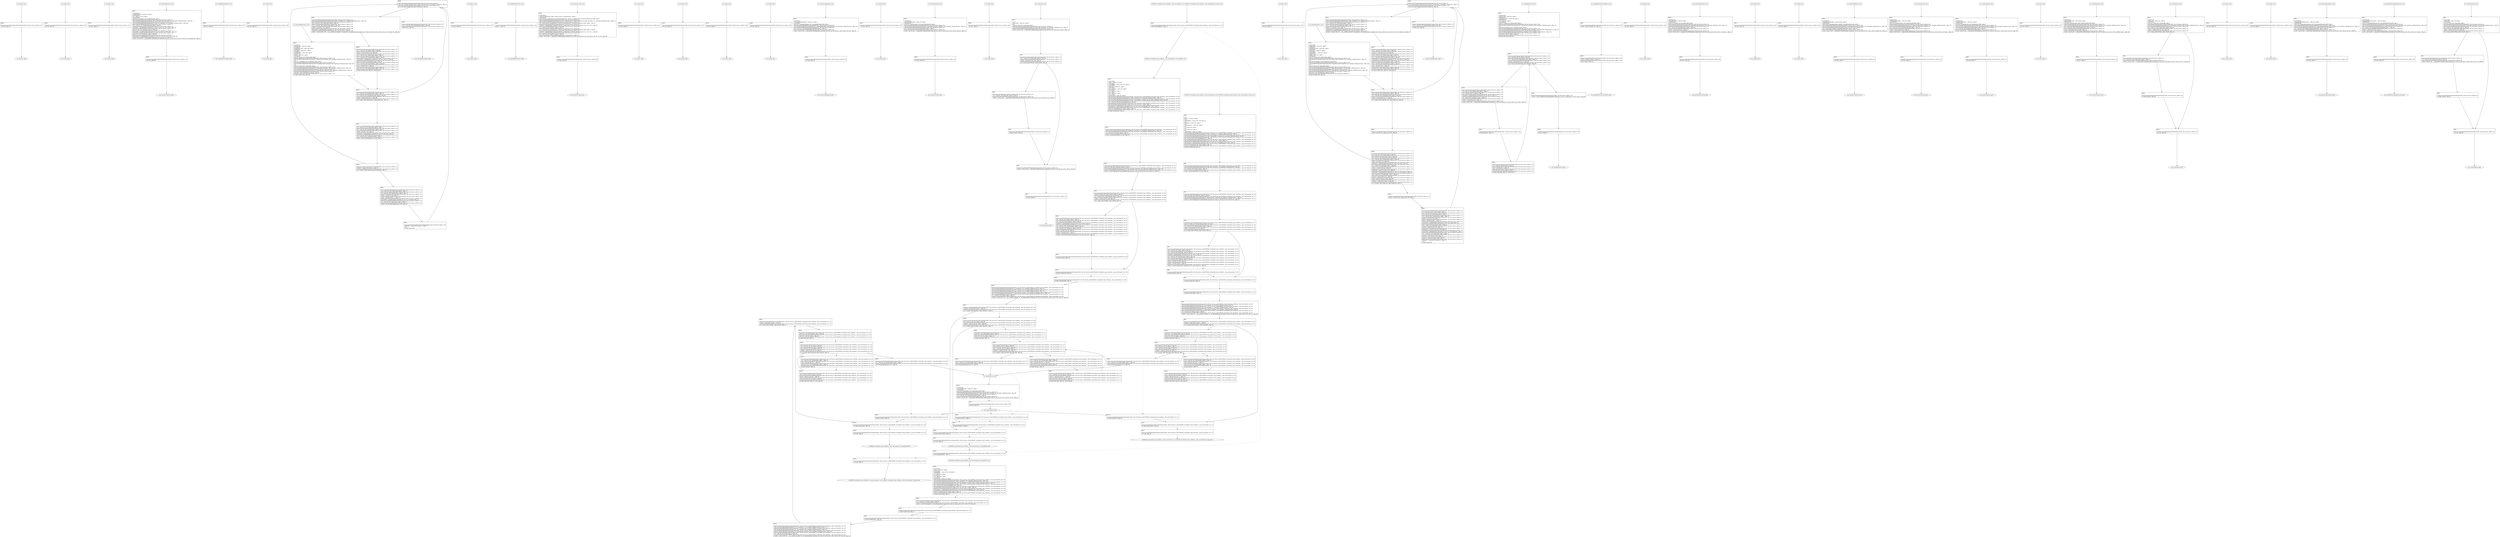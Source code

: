 digraph "icfg graph" {
BBio_ll_good1_end [label="{io_ll_good1_end}"];
BBio_ll_bad6_end [label="{io_ll_bad6_end}"];
BBio_ll_good5_end [label="{io_ll_good5_end}"];
BBio_ll_printWcharLine_end [label="{io_ll_printWcharLine_end}"];
BBio_ll_globalReturnsFalse_end [label="{io_ll_globalReturnsFalse_end}"];
BBio_ll_bad8_end [label="{io_ll_bad8_end}"];
BBio_ll_decodeHexWChars_end [label="{io_ll_decodeHexWChars_end}"];
BBio_ll_good7_end [label="{io_ll_good7_end}"];
BBio_ll_globalReturnsTrue_end [label="{io_ll_globalReturnsTrue_end}"];
BBio_ll_printStructLine_end [label="{io_ll_printStructLine_end}"];
BBio_ll_bad7_end [label="{io_ll_bad7_end}"];
BBio_ll_good6_end [label="{io_ll_good6_end}"];
BBio_ll_bad2_end [label="{io_ll_bad2_end}"];
BBio_ll_bad9_end [label="{io_ll_bad9_end}"];
BBio_ll_printUnsignedLine_end [label="{io_ll_printUnsignedLine_end}"];
BBio_ll_good4_end [label="{io_ll_good4_end}"];
BBio_ll_printSizeTLine_end [label="{io_ll_printSizeTLine_end}"];
BBio_ll_bad5_end [label="{io_ll_bad5_end}"];
BBio_ll_printLine_end [label="{io_ll_printLine_end}"];
BBCWE606_Unchecked_Loop_Condition__char_environment_16_ll_CWE606_Unchecked_Loop_Condition__char_environment_16_good_end [label="{CWE606_Unchecked_Loop_Condition__char_environment_16_ll_CWE606_Unchecked_Loop_Condition__char_environment_16_good_end}"];
BBio_ll_bad4_end [label="{io_ll_bad4_end}"];
BBio_ll_decodeHexChars_end [label="{io_ll_decodeHexChars_end}"];
BBio_ll_printBytesLine_end [label="{io_ll_printBytesLine_end}"];
BBio_ll_globalReturnsTrueOrFalse_end [label="{io_ll_globalReturnsTrueOrFalse_end}"];
BBCWE606_Unchecked_Loop_Condition__char_environment_16_ll_goodG2B_end [label="{CWE606_Unchecked_Loop_Condition__char_environment_16_ll_goodG2B_end}"];
BBio_ll_good3_end [label="{io_ll_good3_end}"];
BBio_ll_printHexCharLine_end [label="{io_ll_printHexCharLine_end}"];
BBio_ll_good9_end [label="{io_ll_good9_end}"];
BBio_ll_bad3_end [label="{io_ll_bad3_end}"];
BBio_ll_printDoubleLine_end [label="{io_ll_printDoubleLine_end}"];
BBio_ll_printShortLine_end [label="{io_ll_printShortLine_end}"];
BBio_ll_printLongLine_end [label="{io_ll_printLongLine_end}"];
BBio_ll_bad1_end [label="{io_ll_bad1_end}"];
BBCWE606_Unchecked_Loop_Condition__char_environment_16_ll_goodB2G_end [label="{CWE606_Unchecked_Loop_Condition__char_environment_16_ll_goodB2G_end}"];
BBCWE606_Unchecked_Loop_Condition__char_environment_16_ll_CWE606_Unchecked_Loop_Condition__char_environment_16_bad_end [label="{CWE606_Unchecked_Loop_Condition__char_environment_16_ll_CWE606_Unchecked_Loop_Condition__char_environment_16_bad_end}"];
BBio_ll_printFloatLine_end [label="{io_ll_printFloatLine_end}"];
BBio_ll_printWLine_end [label="{io_ll_printWLine_end}"];
BBio_ll_good2_end [label="{io_ll_good2_end}"];
BBio_ll_printIntLine_end [label="{io_ll_printIntLine_end}"];
BBio_ll_good8_end [label="{io_ll_good8_end}"];
BBio_ll_printLongLongLine_end [label="{io_ll_printLongLongLine_end}"];
BBio_ll_printHexUnsignedCharLine_end [label="{io_ll_printHexUnsignedCharLine_end}"];
BBio_ll_printSinkLine_end [label="{io_ll_printSinkLine_end}"];
BBio_ll_good1_start [label="{io_ll_good1_start}", shape=record];
io_ll_good1BB69 [label="{BB69:\l\l/home/raoxue/Desktop/MemVerif/workspace/000_109_041/source_code/io.c:187\l
  ret void, !dbg !52\l
}", shape=record];
BBio_ll_bad6_start [label="{io_ll_bad6_start}", shape=record];
io_ll_bad6BB83 [label="{BB83:\l\l/home/raoxue/Desktop/MemVerif/workspace/000_109_041/source_code/io.c:203\l
  ret void, !dbg !52\l
}", shape=record];
BBio_ll_good5_start [label="{io_ll_good5_start}", shape=record];
io_ll_good5BB73 [label="{BB73:\l\l/home/raoxue/Desktop/MemVerif/workspace/000_109_041/source_code/io.c:191\l
  ret void, !dbg !52\l
}", shape=record];
BBio_ll_printWcharLine_start [label="{io_ll_printWcharLine_start}", shape=record];
io_ll_printWcharLineBB28 [label="{BB28:\l\l/:2983356160\l
  %wideChar.addr = alloca i32, align 4\l
/:2983356160\l
  %s = alloca [2 x i32], align 4\l
/:2983356160\l
  store i32 %wideChar, i32* %wideChar.addr, align 4\l
/home/raoxue/Desktop/MemVerif/workspace/000_109_041/source_code/io.c:70\l
  call void @llvm.dbg.declare(metadata i32* %wideChar.addr, metadata !162, metadata !DIExpression()), !dbg !163\l
/home/raoxue/Desktop/MemVerif/workspace/000_109_041/source_code/io.c:74\l
  call void @llvm.dbg.declare(metadata [2 x i32]* %s, metadata !164, metadata !DIExpression()), !dbg !168\l
/home/raoxue/Desktop/MemVerif/workspace/000_109_041/source_code/io.c:75\l
  %0 = load i32, i32* %wideChar.addr, align 4, !dbg !61\l
/home/raoxue/Desktop/MemVerif/workspace/000_109_041/source_code/io.c:75\l
  %arrayidx = getelementptr inbounds [2 x i32], [2 x i32]* %s, i64 0, i64 0, !dbg !62\l
/home/raoxue/Desktop/MemVerif/workspace/000_109_041/source_code/io.c:75\l
  store i32 %0, i32* %arrayidx, align 4, !dbg !63\l
/home/raoxue/Desktop/MemVerif/workspace/000_109_041/source_code/io.c:76\l
  %arrayidx1 = getelementptr inbounds [2 x i32], [2 x i32]* %s, i64 0, i64 1, !dbg !64\l
/home/raoxue/Desktop/MemVerif/workspace/000_109_041/source_code/io.c:76\l
  store i32 0, i32* %arrayidx1, align 4, !dbg !65\l
/home/raoxue/Desktop/MemVerif/workspace/000_109_041/source_code/io.c:77\l
  %arraydecay = getelementptr inbounds [2 x i32], [2 x i32]* %s, i64 0, i64 0, !dbg !66\l
/home/raoxue/Desktop/MemVerif/workspace/000_109_041/source_code/io.c:77\l
  %call = call i32 (i8*, ...) @printf(i8* getelementptr inbounds ([5 x i8], [5 x i8]* @.str.10, i64 0, i64 0), i32* %arraydecay), !dbg !67\l
}", shape=record];
io_ll_printWcharLineBB28 [label="{BB28:\l\l/:2983356160\l
  %wideChar.addr = alloca i32, align 4\l
/:2983356160\l
  %s = alloca [2 x i32], align 4\l
/:2983356160\l
  store i32 %wideChar, i32* %wideChar.addr, align 4\l
/home/raoxue/Desktop/MemVerif/workspace/000_109_041/source_code/io.c:70\l
  call void @llvm.dbg.declare(metadata i32* %wideChar.addr, metadata !162, metadata !DIExpression()), !dbg !163\l
/home/raoxue/Desktop/MemVerif/workspace/000_109_041/source_code/io.c:74\l
  call void @llvm.dbg.declare(metadata [2 x i32]* %s, metadata !164, metadata !DIExpression()), !dbg !168\l
/home/raoxue/Desktop/MemVerif/workspace/000_109_041/source_code/io.c:75\l
  %0 = load i32, i32* %wideChar.addr, align 4, !dbg !61\l
/home/raoxue/Desktop/MemVerif/workspace/000_109_041/source_code/io.c:75\l
  %arrayidx = getelementptr inbounds [2 x i32], [2 x i32]* %s, i64 0, i64 0, !dbg !62\l
/home/raoxue/Desktop/MemVerif/workspace/000_109_041/source_code/io.c:75\l
  store i32 %0, i32* %arrayidx, align 4, !dbg !63\l
/home/raoxue/Desktop/MemVerif/workspace/000_109_041/source_code/io.c:76\l
  %arrayidx1 = getelementptr inbounds [2 x i32], [2 x i32]* %s, i64 0, i64 1, !dbg !64\l
/home/raoxue/Desktop/MemVerif/workspace/000_109_041/source_code/io.c:76\l
  store i32 0, i32* %arrayidx1, align 4, !dbg !65\l
/home/raoxue/Desktop/MemVerif/workspace/000_109_041/source_code/io.c:77\l
  %arraydecay = getelementptr inbounds [2 x i32], [2 x i32]* %s, i64 0, i64 0, !dbg !66\l
/home/raoxue/Desktop/MemVerif/workspace/000_109_041/source_code/io.c:77\l
  %call = call i32 (i8*, ...) @printf(i8* getelementptr inbounds ([5 x i8], [5 x i8]* @.str.10, i64 0, i64 0), i32* %arraydecay), !dbg !67\l
}", shape=record];
io_ll_printWcharLineBB29 [label="{BB29:\l\l/home/raoxue/Desktop/MemVerif/workspace/000_109_041/source_code/io.c:78\l
  ret void, !dbg !68\l
}", shape=record];
BBio_ll_globalReturnsFalse_start [label="{io_ll_globalReturnsFalse_start}", shape=record];
io_ll_globalReturnsFalseBB66 [label="{BB66:\l\l/home/raoxue/Desktop/MemVerif/workspace/000_109_041/source_code/io.c:163\l
  ret i32 0, !dbg !52\l
}", shape=record];
BBio_ll_bad8_start [label="{io_ll_bad8_start}", shape=record];
io_ll_bad8BB85 [label="{BB85:\l\l/home/raoxue/Desktop/MemVerif/workspace/000_109_041/source_code/io.c:205\l
  ret void, !dbg !52\l
}", shape=record];
BBio_ll_decodeHexWChars_start [label="{io_ll_decodeHexWChars_start}", shape=record];
io_ll_decodeHexWCharsBB55 [label="{BB55:\l\l/:107989576\l
  %bytes.addr = alloca i8*, align 8\l
/:107989576\l
  %numBytes.addr = alloca i64, align 8\l
/:107989576\l
  %hex.addr = alloca i32*, align 8\l
/:107989576\l
  %numWritten = alloca i64, align 8\l
/:107989576\l
  %byte = alloca i32, align 4\l
/:107989576\l
  store i8* %bytes, i8** %bytes.addr, align 8\l
/home/raoxue/Desktop/MemVerif/workspace/000_109_041/source_code/io.c:135\l
  call void @llvm.dbg.declare(metadata i8** %bytes.addr, metadata !290, metadata !DIExpression()), !dbg !291\l
/:135\l
  store i64 %numBytes, i64* %numBytes.addr, align 8\l
/home/raoxue/Desktop/MemVerif/workspace/000_109_041/source_code/io.c:135\l
  call void @llvm.dbg.declare(metadata i64* %numBytes.addr, metadata !292, metadata !DIExpression()), !dbg !293\l
/:135\l
  store i32* %hex, i32** %hex.addr, align 8\l
/home/raoxue/Desktop/MemVerif/workspace/000_109_041/source_code/io.c:135\l
  call void @llvm.dbg.declare(metadata i32** %hex.addr, metadata !294, metadata !DIExpression()), !dbg !295\l
/home/raoxue/Desktop/MemVerif/workspace/000_109_041/source_code/io.c:137\l
  call void @llvm.dbg.declare(metadata i64* %numWritten, metadata !296, metadata !DIExpression()), !dbg !297\l
/home/raoxue/Desktop/MemVerif/workspace/000_109_041/source_code/io.c:137\l
  store i64 0, i64* %numWritten, align 8, !dbg !65\l
/home/raoxue/Desktop/MemVerif/workspace/000_109_041/source_code/io.c:143\l
  br label %while.cond, !dbg !66\l
}", shape=record];
io_ll_decodeHexWCharsBB56 [label="{BB56:\l\l/home/raoxue/Desktop/MemVerif/workspace/000_109_041/source_code/io.c:143\l
  %0 = load i64, i64* %numWritten, align 8, !dbg !67\l
/home/raoxue/Desktop/MemVerif/workspace/000_109_041/source_code/io.c:143\l
  %1 = load i64, i64* %numBytes.addr, align 8, !dbg !68\l
/home/raoxue/Desktop/MemVerif/workspace/000_109_041/source_code/io.c:143\l
  %cmp = icmp ult i64 %0, %1, !dbg !69\l
/home/raoxue/Desktop/MemVerif/workspace/000_109_041/source_code/io.c:143\l
  br i1 %cmp, label %land.lhs.true, label %land.end, !dbg !70\l
}", shape=record];
io_ll_decodeHexWCharsBB57 [label="{BB57:\l\l/home/raoxue/Desktop/MemVerif/workspace/000_109_041/source_code/io.c:143\l
  %2 = load i32*, i32** %hex.addr, align 8, !dbg !71\l
/home/raoxue/Desktop/MemVerif/workspace/000_109_041/source_code/io.c:143\l
  %3 = load i64, i64* %numWritten, align 8, !dbg !72\l
/home/raoxue/Desktop/MemVerif/workspace/000_109_041/source_code/io.c:143\l
  %mul = mul i64 2, %3, !dbg !73\l
/home/raoxue/Desktop/MemVerif/workspace/000_109_041/source_code/io.c:143\l
  %arrayidx = getelementptr inbounds i32, i32* %2, i64 %mul, !dbg !71\l
/home/raoxue/Desktop/MemVerif/workspace/000_109_041/source_code/io.c:143\l
  %4 = load i32, i32* %arrayidx, align 4, !dbg !71\l
/home/raoxue/Desktop/MemVerif/workspace/000_109_041/source_code/io.c:143\l
  %call = call i32 @iswxdigit(i32 %4) #5, !dbg !74\l
}", shape=record];
io_ll_decodeHexWCharsBB57 [label="{BB57:\l\l/home/raoxue/Desktop/MemVerif/workspace/000_109_041/source_code/io.c:143\l
  %2 = load i32*, i32** %hex.addr, align 8, !dbg !71\l
/home/raoxue/Desktop/MemVerif/workspace/000_109_041/source_code/io.c:143\l
  %3 = load i64, i64* %numWritten, align 8, !dbg !72\l
/home/raoxue/Desktop/MemVerif/workspace/000_109_041/source_code/io.c:143\l
  %mul = mul i64 2, %3, !dbg !73\l
/home/raoxue/Desktop/MemVerif/workspace/000_109_041/source_code/io.c:143\l
  %arrayidx = getelementptr inbounds i32, i32* %2, i64 %mul, !dbg !71\l
/home/raoxue/Desktop/MemVerif/workspace/000_109_041/source_code/io.c:143\l
  %4 = load i32, i32* %arrayidx, align 4, !dbg !71\l
/home/raoxue/Desktop/MemVerif/workspace/000_109_041/source_code/io.c:143\l
  %call = call i32 @iswxdigit(i32 %4) #5, !dbg !74\l
}", shape=record];
io_ll_decodeHexWCharsBB59 [label="{BB59:\l\l/home/raoxue/Desktop/MemVerif/workspace/000_109_041/source_code/io.c:143\l
  %tobool = icmp ne i32 %call, 0, !dbg !74\l
/home/raoxue/Desktop/MemVerif/workspace/000_109_041/source_code/io.c:143\l
  br i1 %tobool, label %land.rhs, label %land.end, !dbg !75\l
}", shape=record];
io_ll_decodeHexWCharsBB60 [label="{BB60:\l\l/home/raoxue/Desktop/MemVerif/workspace/000_109_041/source_code/io.c:143\l
  %5 = load i32*, i32** %hex.addr, align 8, !dbg !76\l
/home/raoxue/Desktop/MemVerif/workspace/000_109_041/source_code/io.c:143\l
  %6 = load i64, i64* %numWritten, align 8, !dbg !77\l
/home/raoxue/Desktop/MemVerif/workspace/000_109_041/source_code/io.c:143\l
  %mul1 = mul i64 2, %6, !dbg !78\l
/home/raoxue/Desktop/MemVerif/workspace/000_109_041/source_code/io.c:143\l
  %add = add i64 %mul1, 1, !dbg !79\l
/home/raoxue/Desktop/MemVerif/workspace/000_109_041/source_code/io.c:143\l
  %arrayidx2 = getelementptr inbounds i32, i32* %5, i64 %add, !dbg !76\l
/home/raoxue/Desktop/MemVerif/workspace/000_109_041/source_code/io.c:143\l
  %7 = load i32, i32* %arrayidx2, align 4, !dbg !76\l
/home/raoxue/Desktop/MemVerif/workspace/000_109_041/source_code/io.c:143\l
  %call3 = call i32 @iswxdigit(i32 %7) #5, !dbg !80\l
}", shape=record];
io_ll_decodeHexWCharsBB60 [label="{BB60:\l\l/home/raoxue/Desktop/MemVerif/workspace/000_109_041/source_code/io.c:143\l
  %5 = load i32*, i32** %hex.addr, align 8, !dbg !76\l
/home/raoxue/Desktop/MemVerif/workspace/000_109_041/source_code/io.c:143\l
  %6 = load i64, i64* %numWritten, align 8, !dbg !77\l
/home/raoxue/Desktop/MemVerif/workspace/000_109_041/source_code/io.c:143\l
  %mul1 = mul i64 2, %6, !dbg !78\l
/home/raoxue/Desktop/MemVerif/workspace/000_109_041/source_code/io.c:143\l
  %add = add i64 %mul1, 1, !dbg !79\l
/home/raoxue/Desktop/MemVerif/workspace/000_109_041/source_code/io.c:143\l
  %arrayidx2 = getelementptr inbounds i32, i32* %5, i64 %add, !dbg !76\l
/home/raoxue/Desktop/MemVerif/workspace/000_109_041/source_code/io.c:143\l
  %7 = load i32, i32* %arrayidx2, align 4, !dbg !76\l
/home/raoxue/Desktop/MemVerif/workspace/000_109_041/source_code/io.c:143\l
  %call3 = call i32 @iswxdigit(i32 %7) #5, !dbg !80\l
}", shape=record];
io_ll_decodeHexWCharsBB61 [label="{BB61:\l\l/home/raoxue/Desktop/MemVerif/workspace/000_109_041/source_code/io.c:143\l
  %tobool4 = icmp ne i32 %call3, 0, !dbg !75\l
/:143\l
  br label %land.end\l
}", shape=record];
io_ll_decodeHexWCharsBB58 [label="{BB58:\l\l/home/raoxue/Desktop/MemVerif/workspace/000_109_041/source_code/io.c:0\l
  %8 = phi i1 [ false, %land.lhs.true ], [ false, %while.cond ], [ %tobool4, %land.rhs ], !dbg !81\l
/home/raoxue/Desktop/MemVerif/workspace/000_109_041/source_code/io.c:143\l
  br i1 %8, label %while.body, label %while.end, !dbg !66\l
}", shape=record];
io_ll_decodeHexWCharsBB62 [label="{BB62:\l\l/home/raoxue/Desktop/MemVerif/workspace/000_109_041/source_code/io.c:145\l
  call void @llvm.dbg.declare(metadata i32* %byte, metadata !314, metadata !DIExpression()), !dbg !316\l
/home/raoxue/Desktop/MemVerif/workspace/000_109_041/source_code/io.c:146\l
  %9 = load i32*, i32** %hex.addr, align 8, !dbg !85\l
/home/raoxue/Desktop/MemVerif/workspace/000_109_041/source_code/io.c:146\l
  %10 = load i64, i64* %numWritten, align 8, !dbg !86\l
/home/raoxue/Desktop/MemVerif/workspace/000_109_041/source_code/io.c:146\l
  %mul5 = mul i64 2, %10, !dbg !87\l
/home/raoxue/Desktop/MemVerif/workspace/000_109_041/source_code/io.c:146\l
  %arrayidx6 = getelementptr inbounds i32, i32* %9, i64 %mul5, !dbg !85\l
/home/raoxue/Desktop/MemVerif/workspace/000_109_041/source_code/io.c:146\l
  %call7 = call i32 (i32*, i32*, ...) @__isoc99_swscanf(i32* %arrayidx6, i32* getelementptr inbounds ([5 x i32], [5 x i32]* @.str.16, i64 0, i64 0), i32* %byte) #5, !dbg !88\l
}", shape=record];
io_ll_decodeHexWCharsBB62 [label="{BB62:\l\l/home/raoxue/Desktop/MemVerif/workspace/000_109_041/source_code/io.c:145\l
  call void @llvm.dbg.declare(metadata i32* %byte, metadata !314, metadata !DIExpression()), !dbg !316\l
/home/raoxue/Desktop/MemVerif/workspace/000_109_041/source_code/io.c:146\l
  %9 = load i32*, i32** %hex.addr, align 8, !dbg !85\l
/home/raoxue/Desktop/MemVerif/workspace/000_109_041/source_code/io.c:146\l
  %10 = load i64, i64* %numWritten, align 8, !dbg !86\l
/home/raoxue/Desktop/MemVerif/workspace/000_109_041/source_code/io.c:146\l
  %mul5 = mul i64 2, %10, !dbg !87\l
/home/raoxue/Desktop/MemVerif/workspace/000_109_041/source_code/io.c:146\l
  %arrayidx6 = getelementptr inbounds i32, i32* %9, i64 %mul5, !dbg !85\l
/home/raoxue/Desktop/MemVerif/workspace/000_109_041/source_code/io.c:146\l
  %call7 = call i32 (i32*, i32*, ...) @__isoc99_swscanf(i32* %arrayidx6, i32* getelementptr inbounds ([5 x i32], [5 x i32]* @.str.16, i64 0, i64 0), i32* %byte) #5, !dbg !88\l
}", shape=record];
io_ll_decodeHexWCharsBB64 [label="{BB64:\l\l/home/raoxue/Desktop/MemVerif/workspace/000_109_041/source_code/io.c:147\l
  %11 = load i32, i32* %byte, align 4, !dbg !89\l
/home/raoxue/Desktop/MemVerif/workspace/000_109_041/source_code/io.c:147\l
  %conv = trunc i32 %11 to i8, !dbg !90\l
/home/raoxue/Desktop/MemVerif/workspace/000_109_041/source_code/io.c:147\l
  %12 = load i8*, i8** %bytes.addr, align 8, !dbg !91\l
/home/raoxue/Desktop/MemVerif/workspace/000_109_041/source_code/io.c:147\l
  %13 = load i64, i64* %numWritten, align 8, !dbg !92\l
/home/raoxue/Desktop/MemVerif/workspace/000_109_041/source_code/io.c:147\l
  %arrayidx8 = getelementptr inbounds i8, i8* %12, i64 %13, !dbg !91\l
/home/raoxue/Desktop/MemVerif/workspace/000_109_041/source_code/io.c:147\l
  store i8 %conv, i8* %arrayidx8, align 1, !dbg !93\l
/home/raoxue/Desktop/MemVerif/workspace/000_109_041/source_code/io.c:148\l
  %14 = load i64, i64* %numWritten, align 8, !dbg !94\l
/home/raoxue/Desktop/MemVerif/workspace/000_109_041/source_code/io.c:148\l
  %inc = add i64 %14, 1, !dbg !94\l
/home/raoxue/Desktop/MemVerif/workspace/000_109_041/source_code/io.c:148\l
  store i64 %inc, i64* %numWritten, align 8, !dbg !94\l
/home/raoxue/Desktop/MemVerif/workspace/000_109_041/source_code/io.c:143\l
  br label %while.cond, !dbg !66, !llvm.loop !95\l
}", shape=record];
io_ll_decodeHexWCharsBB63 [label="{BB63:\l\l/home/raoxue/Desktop/MemVerif/workspace/000_109_041/source_code/io.c:151\l
  %15 = load i64, i64* %numWritten, align 8, !dbg !98\l
/home/raoxue/Desktop/MemVerif/workspace/000_109_041/source_code/io.c:151\l
  ret i64 %15, !dbg !99\l
}", shape=record];
BBio_ll_good7_start [label="{io_ll_good7_start}", shape=record];
io_ll_good7BB75 [label="{BB75:\l\l/home/raoxue/Desktop/MemVerif/workspace/000_109_041/source_code/io.c:193\l
  ret void, !dbg !52\l
}", shape=record];
BBio_ll_globalReturnsTrue_start [label="{io_ll_globalReturnsTrue_start}", shape=record];
io_ll_globalReturnsTrueBB65 [label="{BB65:\l\l/home/raoxue/Desktop/MemVerif/workspace/000_109_041/source_code/io.c:158\l
  ret i32 1, !dbg !52\l
}", shape=record];
BBio_ll_printStructLine_start [label="{io_ll_printStructLine_start}", shape=record];
io_ll_printStructLineBB36 [label="{BB36:\l\l/:2983356160\l
  %structTwoIntsStruct.addr = alloca %struct._twoIntsStruct*, align 8\l
/:2983356160\l
  store %struct._twoIntsStruct* %structTwoIntsStruct, %struct._twoIntsStruct** %structTwoIntsStruct.addr, align 8\l
/home/raoxue/Desktop/MemVerif/workspace/000_109_041/source_code/io.c:95\l
  call void @llvm.dbg.declare(metadata %struct._twoIntsStruct** %structTwoIntsStruct.addr, metadata !212, metadata !DIExpression()), !dbg !213\l
/home/raoxue/Desktop/MemVerif/workspace/000_109_041/source_code/io.c:97\l
  %0 = load %struct._twoIntsStruct*, %struct._twoIntsStruct** %structTwoIntsStruct.addr, align 8, !dbg !61\l
/home/raoxue/Desktop/MemVerif/workspace/000_109_041/source_code/io.c:97\l
  %intOne = getelementptr inbounds %struct._twoIntsStruct, %struct._twoIntsStruct* %0, i32 0, i32 0, !dbg !62\l
/home/raoxue/Desktop/MemVerif/workspace/000_109_041/source_code/io.c:97\l
  %1 = load i32, i32* %intOne, align 4, !dbg !62\l
/home/raoxue/Desktop/MemVerif/workspace/000_109_041/source_code/io.c:97\l
  %2 = load %struct._twoIntsStruct*, %struct._twoIntsStruct** %structTwoIntsStruct.addr, align 8, !dbg !63\l
/home/raoxue/Desktop/MemVerif/workspace/000_109_041/source_code/io.c:97\l
  %intTwo = getelementptr inbounds %struct._twoIntsStruct, %struct._twoIntsStruct* %2, i32 0, i32 1, !dbg !64\l
/home/raoxue/Desktop/MemVerif/workspace/000_109_041/source_code/io.c:97\l
  %3 = load i32, i32* %intTwo, align 4, !dbg !64\l
/home/raoxue/Desktop/MemVerif/workspace/000_109_041/source_code/io.c:97\l
  %call = call i32 (i8*, ...) @printf(i8* getelementptr inbounds ([10 x i8], [10 x i8]* @.str.13, i64 0, i64 0), i32 %1, i32 %3), !dbg !65\l
}", shape=record];
io_ll_printStructLineBB36 [label="{BB36:\l\l/:2983356160\l
  %structTwoIntsStruct.addr = alloca %struct._twoIntsStruct*, align 8\l
/:2983356160\l
  store %struct._twoIntsStruct* %structTwoIntsStruct, %struct._twoIntsStruct** %structTwoIntsStruct.addr, align 8\l
/home/raoxue/Desktop/MemVerif/workspace/000_109_041/source_code/io.c:95\l
  call void @llvm.dbg.declare(metadata %struct._twoIntsStruct** %structTwoIntsStruct.addr, metadata !212, metadata !DIExpression()), !dbg !213\l
/home/raoxue/Desktop/MemVerif/workspace/000_109_041/source_code/io.c:97\l
  %0 = load %struct._twoIntsStruct*, %struct._twoIntsStruct** %structTwoIntsStruct.addr, align 8, !dbg !61\l
/home/raoxue/Desktop/MemVerif/workspace/000_109_041/source_code/io.c:97\l
  %intOne = getelementptr inbounds %struct._twoIntsStruct, %struct._twoIntsStruct* %0, i32 0, i32 0, !dbg !62\l
/home/raoxue/Desktop/MemVerif/workspace/000_109_041/source_code/io.c:97\l
  %1 = load i32, i32* %intOne, align 4, !dbg !62\l
/home/raoxue/Desktop/MemVerif/workspace/000_109_041/source_code/io.c:97\l
  %2 = load %struct._twoIntsStruct*, %struct._twoIntsStruct** %structTwoIntsStruct.addr, align 8, !dbg !63\l
/home/raoxue/Desktop/MemVerif/workspace/000_109_041/source_code/io.c:97\l
  %intTwo = getelementptr inbounds %struct._twoIntsStruct, %struct._twoIntsStruct* %2, i32 0, i32 1, !dbg !64\l
/home/raoxue/Desktop/MemVerif/workspace/000_109_041/source_code/io.c:97\l
  %3 = load i32, i32* %intTwo, align 4, !dbg !64\l
/home/raoxue/Desktop/MemVerif/workspace/000_109_041/source_code/io.c:97\l
  %call = call i32 (i8*, ...) @printf(i8* getelementptr inbounds ([10 x i8], [10 x i8]* @.str.13, i64 0, i64 0), i32 %1, i32 %3), !dbg !65\l
}", shape=record];
io_ll_printStructLineBB37 [label="{BB37:\l\l/home/raoxue/Desktop/MemVerif/workspace/000_109_041/source_code/io.c:98\l
  ret void, !dbg !66\l
}", shape=record];
BBio_ll_bad7_start [label="{io_ll_bad7_start}", shape=record];
io_ll_bad7BB84 [label="{BB84:\l\l/home/raoxue/Desktop/MemVerif/workspace/000_109_041/source_code/io.c:204\l
  ret void, !dbg !52\l
}", shape=record];
BBio_ll_good6_start [label="{io_ll_good6_start}", shape=record];
io_ll_good6BB74 [label="{BB74:\l\l/home/raoxue/Desktop/MemVerif/workspace/000_109_041/source_code/io.c:192\l
  ret void, !dbg !52\l
}", shape=record];
BBio_ll_bad2_start [label="{io_ll_bad2_start}", shape=record];
io_ll_bad2BB79 [label="{BB79:\l\l/home/raoxue/Desktop/MemVerif/workspace/000_109_041/source_code/io.c:199\l
  ret void, !dbg !52\l
}", shape=record];
BBio_ll_bad9_start [label="{io_ll_bad9_start}", shape=record];
io_ll_bad9BB86 [label="{BB86:\l\l/home/raoxue/Desktop/MemVerif/workspace/000_109_041/source_code/io.c:206\l
  ret void, !dbg !52\l
}", shape=record];
BBio_ll_printUnsignedLine_start [label="{io_ll_printUnsignedLine_start}", shape=record];
io_ll_printUnsignedLineBB30 [label="{BB30:\l\l/:108150616\l
  %unsignedNumber.addr = alloca i32, align 4\l
/:108150616\l
  store i32 %unsignedNumber, i32* %unsignedNumber.addr, align 4\l
/home/raoxue/Desktop/MemVerif/workspace/000_109_041/source_code/io.c:80\l
  call void @llvm.dbg.declare(metadata i32* %unsignedNumber.addr, metadata !180, metadata !DIExpression()), !dbg !181\l
/home/raoxue/Desktop/MemVerif/workspace/000_109_041/source_code/io.c:82\l
  %0 = load i32, i32* %unsignedNumber.addr, align 4, !dbg !54\l
/home/raoxue/Desktop/MemVerif/workspace/000_109_041/source_code/io.c:82\l
  %call = call i32 (i8*, ...) @printf(i8* getelementptr inbounds ([4 x i8], [4 x i8]* @.str.11, i64 0, i64 0), i32 %0), !dbg !55\l
}", shape=record];
io_ll_printUnsignedLineBB30 [label="{BB30:\l\l/:108150616\l
  %unsignedNumber.addr = alloca i32, align 4\l
/:108150616\l
  store i32 %unsignedNumber, i32* %unsignedNumber.addr, align 4\l
/home/raoxue/Desktop/MemVerif/workspace/000_109_041/source_code/io.c:80\l
  call void @llvm.dbg.declare(metadata i32* %unsignedNumber.addr, metadata !180, metadata !DIExpression()), !dbg !181\l
/home/raoxue/Desktop/MemVerif/workspace/000_109_041/source_code/io.c:82\l
  %0 = load i32, i32* %unsignedNumber.addr, align 4, !dbg !54\l
/home/raoxue/Desktop/MemVerif/workspace/000_109_041/source_code/io.c:82\l
  %call = call i32 (i8*, ...) @printf(i8* getelementptr inbounds ([4 x i8], [4 x i8]* @.str.11, i64 0, i64 0), i32 %0), !dbg !55\l
}", shape=record];
io_ll_printUnsignedLineBB31 [label="{BB31:\l\l/home/raoxue/Desktop/MemVerif/workspace/000_109_041/source_code/io.c:83\l
  ret void, !dbg !56\l
}", shape=record];
BBio_ll_good4_start [label="{io_ll_good4_start}", shape=record];
io_ll_good4BB72 [label="{BB72:\l\l/home/raoxue/Desktop/MemVerif/workspace/000_109_041/source_code/io.c:190\l
  ret void, !dbg !52\l
}", shape=record];
BBio_ll_printSizeTLine_start [label="{io_ll_printSizeTLine_start}", shape=record];
io_ll_printSizeTLineBB24 [label="{BB24:\l\l/:2983356160\l
  %sizeTNumber.addr = alloca i64, align 8\l
/:2983356160\l
  store i64 %sizeTNumber, i64* %sizeTNumber.addr, align 8\l
/home/raoxue/Desktop/MemVerif/workspace/000_109_041/source_code/io.c:60\l
  call void @llvm.dbg.declare(metadata i64* %sizeTNumber.addr, metadata !146, metadata !DIExpression()), !dbg !147\l
/home/raoxue/Desktop/MemVerif/workspace/000_109_041/source_code/io.c:62\l
  %0 = load i64, i64* %sizeTNumber.addr, align 8, !dbg !57\l
/home/raoxue/Desktop/MemVerif/workspace/000_109_041/source_code/io.c:62\l
  %call = call i32 (i8*, ...) @printf(i8* getelementptr inbounds ([5 x i8], [5 x i8]* @.str.8, i64 0, i64 0), i64 %0), !dbg !58\l
}", shape=record];
io_ll_printSizeTLineBB24 [label="{BB24:\l\l/:2983356160\l
  %sizeTNumber.addr = alloca i64, align 8\l
/:2983356160\l
  store i64 %sizeTNumber, i64* %sizeTNumber.addr, align 8\l
/home/raoxue/Desktop/MemVerif/workspace/000_109_041/source_code/io.c:60\l
  call void @llvm.dbg.declare(metadata i64* %sizeTNumber.addr, metadata !146, metadata !DIExpression()), !dbg !147\l
/home/raoxue/Desktop/MemVerif/workspace/000_109_041/source_code/io.c:62\l
  %0 = load i64, i64* %sizeTNumber.addr, align 8, !dbg !57\l
/home/raoxue/Desktop/MemVerif/workspace/000_109_041/source_code/io.c:62\l
  %call = call i32 (i8*, ...) @printf(i8* getelementptr inbounds ([5 x i8], [5 x i8]* @.str.8, i64 0, i64 0), i64 %0), !dbg !58\l
}", shape=record];
io_ll_printSizeTLineBB25 [label="{BB25:\l\l/home/raoxue/Desktop/MemVerif/workspace/000_109_041/source_code/io.c:63\l
  ret void, !dbg !59\l
}", shape=record];
BBio_ll_bad5_start [label="{io_ll_bad5_start}", shape=record];
io_ll_bad5BB82 [label="{BB82:\l\l/home/raoxue/Desktop/MemVerif/workspace/000_109_041/source_code/io.c:202\l
  ret void, !dbg !52\l
}", shape=record];
BBio_ll_printLine_start [label="{io_ll_printLine_start}", shape=record];
io_ll_printLineBB0 [label="{BB0:\l\l/:415\l
  %line.addr = alloca i8*, align 8\l
/:415\l
  store i8* %line, i8** %line.addr, align 8\l
/home/raoxue/Desktop/MemVerif/workspace/000_109_041/source_code/io.c:11\l
  call void @llvm.dbg.declare(metadata i8** %line.addr, metadata !52, metadata !DIExpression()), !dbg !53\l
/home/raoxue/Desktop/MemVerif/workspace/000_109_041/source_code/io.c:13\l
  %call = call i32 (i8*, ...) @printf(i8* getelementptr inbounds ([9 x i8], [9 x i8]* @.str, i64 0, i64 0)), !dbg !54\l
}", shape=record];
io_ll_printLineBB0 [label="{BB0:\l\l/:415\l
  %line.addr = alloca i8*, align 8\l
/:415\l
  store i8* %line, i8** %line.addr, align 8\l
/home/raoxue/Desktop/MemVerif/workspace/000_109_041/source_code/io.c:11\l
  call void @llvm.dbg.declare(metadata i8** %line.addr, metadata !52, metadata !DIExpression()), !dbg !53\l
/home/raoxue/Desktop/MemVerif/workspace/000_109_041/source_code/io.c:13\l
  %call = call i32 (i8*, ...) @printf(i8* getelementptr inbounds ([9 x i8], [9 x i8]* @.str, i64 0, i64 0)), !dbg !54\l
}", shape=record];
io_ll_printLineBB1 [label="{BB1:\l\l/home/raoxue/Desktop/MemVerif/workspace/000_109_041/source_code/io.c:14\l
  %0 = load i8*, i8** %line.addr, align 8, !dbg !55\l
/home/raoxue/Desktop/MemVerif/workspace/000_109_041/source_code/io.c:14\l
  %cmp = icmp ne i8* %0, null, !dbg !57\l
/home/raoxue/Desktop/MemVerif/workspace/000_109_041/source_code/io.c:14\l
  br i1 %cmp, label %if.then, label %if.end, !dbg !58\l
}", shape=record];
io_ll_printLineBB2 [label="{BB2:\l\l/home/raoxue/Desktop/MemVerif/workspace/000_109_041/source_code/io.c:16\l
  %1 = load i8*, i8** %line.addr, align 8, !dbg !59\l
/home/raoxue/Desktop/MemVerif/workspace/000_109_041/source_code/io.c:16\l
  %call1 = call i32 (i8*, ...) @printf(i8* getelementptr inbounds ([4 x i8], [4 x i8]* @.str.1, i64 0, i64 0), i8* %1), !dbg !61\l
}", shape=record];
io_ll_printLineBB2 [label="{BB2:\l\l/home/raoxue/Desktop/MemVerif/workspace/000_109_041/source_code/io.c:16\l
  %1 = load i8*, i8** %line.addr, align 8, !dbg !59\l
/home/raoxue/Desktop/MemVerif/workspace/000_109_041/source_code/io.c:16\l
  %call1 = call i32 (i8*, ...) @printf(i8* getelementptr inbounds ([4 x i8], [4 x i8]* @.str.1, i64 0, i64 0), i8* %1), !dbg !61\l
}", shape=record];
io_ll_printLineBB4 [label="{BB4:\l\l/home/raoxue/Desktop/MemVerif/workspace/000_109_041/source_code/io.c:17\l
  br label %if.end, !dbg !62\l
}", shape=record];
io_ll_printLineBB3 [label="{BB3:\l\l/home/raoxue/Desktop/MemVerif/workspace/000_109_041/source_code/io.c:18\l
  %call2 = call i32 (i8*, ...) @printf(i8* getelementptr inbounds ([9 x i8], [9 x i8]* @.str.2, i64 0, i64 0)), !dbg !63\l
}", shape=record];
io_ll_printLineBB3 [label="{BB3:\l\l/home/raoxue/Desktop/MemVerif/workspace/000_109_041/source_code/io.c:18\l
  %call2 = call i32 (i8*, ...) @printf(i8* getelementptr inbounds ([9 x i8], [9 x i8]* @.str.2, i64 0, i64 0)), !dbg !63\l
}", shape=record];
io_ll_printLineBB5 [label="{BB5:\l\l/home/raoxue/Desktop/MemVerif/workspace/000_109_041/source_code/io.c:19\l
  ret void, !dbg !64\l
}", shape=record];
BBCWE606_Unchecked_Loop_Condition__char_environment_16_ll_CWE606_Unchecked_Loop_Condition__char_environment_16_good_start [label="{CWE606_Unchecked_Loop_Condition__char_environment_16_ll_CWE606_Unchecked_Loop_Condition__char_environment_16_good_start}", shape=record];
CWE606_Unchecked_Loop_Condition__char_environment_16_ll_CWE606_Unchecked_Loop_Condition__char_environment_16_goodBB52 [label="{BB52:\l\l/home/raoxue/Desktop/MemVerif/workspace/000_109_041/source_code/CWE606_Unchecked_Loop_Condition__char_environment_16.c:159\l
  call void @goodB2G(), !dbg !12\l
}", shape=record];
CWE606_Unchecked_Loop_Condition__char_environment_16_ll_CWE606_Unchecked_Loop_Condition__char_environment_16_goodBB52 [label="{BB52:\l\l/home/raoxue/Desktop/MemVerif/workspace/000_109_041/source_code/CWE606_Unchecked_Loop_Condition__char_environment_16.c:159\l
  call void @goodB2G(), !dbg !12\l
}", shape=record];
CWE606_Unchecked_Loop_Condition__char_environment_16_ll_CWE606_Unchecked_Loop_Condition__char_environment_16_goodBB53 [label="{BB53:\l\l/home/raoxue/Desktop/MemVerif/workspace/000_109_041/source_code/CWE606_Unchecked_Loop_Condition__char_environment_16.c:160\l
  call void @goodG2B(), !dbg !13\l
}", shape=record];
CWE606_Unchecked_Loop_Condition__char_environment_16_ll_CWE606_Unchecked_Loop_Condition__char_environment_16_goodBB53 [label="{BB53:\l\l/home/raoxue/Desktop/MemVerif/workspace/000_109_041/source_code/CWE606_Unchecked_Loop_Condition__char_environment_16.c:160\l
  call void @goodG2B(), !dbg !13\l
}", shape=record];
CWE606_Unchecked_Loop_Condition__char_environment_16_ll_CWE606_Unchecked_Loop_Condition__char_environment_16_goodBB54 [label="{BB54:\l\l/home/raoxue/Desktop/MemVerif/workspace/000_109_041/source_code/CWE606_Unchecked_Loop_Condition__char_environment_16.c:161\l
  ret void, !dbg !14\l
}", shape=record];
BBio_ll_bad4_start [label="{io_ll_bad4_start}", shape=record];
io_ll_bad4BB81 [label="{BB81:\l\l/home/raoxue/Desktop/MemVerif/workspace/000_109_041/source_code/io.c:201\l
  ret void, !dbg !52\l
}", shape=record];
BBio_ll_decodeHexChars_start [label="{io_ll_decodeHexChars_start}", shape=record];
io_ll_decodeHexCharsBB45 [label="{BB45:\l\l/:108003904\l
  %bytes.addr = alloca i8*, align 8\l
/:108003904\l
  %numBytes.addr = alloca i64, align 8\l
/:108003904\l
  %hex.addr = alloca i8*, align 8\l
/:108003904\l
  %numWritten = alloca i64, align 8\l
/:108003904\l
  %byte = alloca i32, align 4\l
/:108003904\l
  store i8* %bytes, i8** %bytes.addr, align 8\l
/home/raoxue/Desktop/MemVerif/workspace/000_109_041/source_code/io.c:113\l
  call void @llvm.dbg.declare(metadata i8** %bytes.addr, metadata !253, metadata !DIExpression()), !dbg !254\l
/:113\l
  store i64 %numBytes, i64* %numBytes.addr, align 8\l
/home/raoxue/Desktop/MemVerif/workspace/000_109_041/source_code/io.c:113\l
  call void @llvm.dbg.declare(metadata i64* %numBytes.addr, metadata !255, metadata !DIExpression()), !dbg !256\l
/:113\l
  store i8* %hex, i8** %hex.addr, align 8\l
/home/raoxue/Desktop/MemVerif/workspace/000_109_041/source_code/io.c:113\l
  call void @llvm.dbg.declare(metadata i8** %hex.addr, metadata !257, metadata !DIExpression()), !dbg !258\l
/home/raoxue/Desktop/MemVerif/workspace/000_109_041/source_code/io.c:115\l
  call void @llvm.dbg.declare(metadata i64* %numWritten, metadata !259, metadata !DIExpression()), !dbg !260\l
/home/raoxue/Desktop/MemVerif/workspace/000_109_041/source_code/io.c:115\l
  store i64 0, i64* %numWritten, align 8, !dbg !63\l
/home/raoxue/Desktop/MemVerif/workspace/000_109_041/source_code/io.c:121\l
  br label %while.cond, !dbg !64\l
}", shape=record];
io_ll_decodeHexCharsBB46 [label="{BB46:\l\l/home/raoxue/Desktop/MemVerif/workspace/000_109_041/source_code/io.c:121\l
  %0 = load i64, i64* %numWritten, align 8, !dbg !65\l
/home/raoxue/Desktop/MemVerif/workspace/000_109_041/source_code/io.c:121\l
  %1 = load i64, i64* %numBytes.addr, align 8, !dbg !66\l
/home/raoxue/Desktop/MemVerif/workspace/000_109_041/source_code/io.c:121\l
  %cmp = icmp ult i64 %0, %1, !dbg !67\l
/home/raoxue/Desktop/MemVerif/workspace/000_109_041/source_code/io.c:121\l
  br i1 %cmp, label %land.lhs.true, label %land.end, !dbg !68\l
}", shape=record];
io_ll_decodeHexCharsBB47 [label="{BB47:\l\l/home/raoxue/Desktop/MemVerif/workspace/000_109_041/source_code/io.c:121\l
  %call = call i16** @__ctype_b_loc() #5, !dbg !69\l
}", shape=record];
io_ll_decodeHexCharsBB47 [label="{BB47:\l\l/home/raoxue/Desktop/MemVerif/workspace/000_109_041/source_code/io.c:121\l
  %call = call i16** @__ctype_b_loc() #5, !dbg !69\l
}", shape=record];
io_ll_decodeHexCharsBB49 [label="{BB49:\l\l/home/raoxue/Desktop/MemVerif/workspace/000_109_041/source_code/io.c:121\l
  %2 = load i16*, i16** %call, align 8, !dbg !69\l
/home/raoxue/Desktop/MemVerif/workspace/000_109_041/source_code/io.c:121\l
  %3 = load i8*, i8** %hex.addr, align 8, !dbg !69\l
/home/raoxue/Desktop/MemVerif/workspace/000_109_041/source_code/io.c:121\l
  %4 = load i64, i64* %numWritten, align 8, !dbg !69\l
/home/raoxue/Desktop/MemVerif/workspace/000_109_041/source_code/io.c:121\l
  %mul = mul i64 2, %4, !dbg !69\l
/home/raoxue/Desktop/MemVerif/workspace/000_109_041/source_code/io.c:121\l
  %arrayidx = getelementptr inbounds i8, i8* %3, i64 %mul, !dbg !69\l
/home/raoxue/Desktop/MemVerif/workspace/000_109_041/source_code/io.c:121\l
  %5 = load i8, i8* %arrayidx, align 1, !dbg !69\l
/home/raoxue/Desktop/MemVerif/workspace/000_109_041/source_code/io.c:121\l
  %conv = sext i8 %5 to i32, !dbg !69\l
/home/raoxue/Desktop/MemVerif/workspace/000_109_041/source_code/io.c:121\l
  %idxprom = sext i32 %conv to i64, !dbg !69\l
/home/raoxue/Desktop/MemVerif/workspace/000_109_041/source_code/io.c:121\l
  %arrayidx1 = getelementptr inbounds i16, i16* %2, i64 %idxprom, !dbg !69\l
/home/raoxue/Desktop/MemVerif/workspace/000_109_041/source_code/io.c:121\l
  %6 = load i16, i16* %arrayidx1, align 2, !dbg !69\l
/home/raoxue/Desktop/MemVerif/workspace/000_109_041/source_code/io.c:121\l
  %conv2 = zext i16 %6 to i32, !dbg !69\l
/home/raoxue/Desktop/MemVerif/workspace/000_109_041/source_code/io.c:121\l
  %and = and i32 %conv2, 4096, !dbg !69\l
/home/raoxue/Desktop/MemVerif/workspace/000_109_041/source_code/io.c:121\l
  %tobool = icmp ne i32 %and, 0, !dbg !69\l
/home/raoxue/Desktop/MemVerif/workspace/000_109_041/source_code/io.c:121\l
  br i1 %tobool, label %land.rhs, label %land.end, !dbg !70\l
}", shape=record];
io_ll_decodeHexCharsBB50 [label="{BB50:\l\l/home/raoxue/Desktop/MemVerif/workspace/000_109_041/source_code/io.c:121\l
  %call3 = call i16** @__ctype_b_loc() #5, !dbg !71\l
}", shape=record];
io_ll_decodeHexCharsBB50 [label="{BB50:\l\l/home/raoxue/Desktop/MemVerif/workspace/000_109_041/source_code/io.c:121\l
  %call3 = call i16** @__ctype_b_loc() #5, !dbg !71\l
}", shape=record];
io_ll_decodeHexCharsBB51 [label="{BB51:\l\l/home/raoxue/Desktop/MemVerif/workspace/000_109_041/source_code/io.c:121\l
  %7 = load i16*, i16** %call3, align 8, !dbg !71\l
/home/raoxue/Desktop/MemVerif/workspace/000_109_041/source_code/io.c:121\l
  %8 = load i8*, i8** %hex.addr, align 8, !dbg !71\l
/home/raoxue/Desktop/MemVerif/workspace/000_109_041/source_code/io.c:121\l
  %9 = load i64, i64* %numWritten, align 8, !dbg !71\l
/home/raoxue/Desktop/MemVerif/workspace/000_109_041/source_code/io.c:121\l
  %mul4 = mul i64 2, %9, !dbg !71\l
/home/raoxue/Desktop/MemVerif/workspace/000_109_041/source_code/io.c:121\l
  %add = add i64 %mul4, 1, !dbg !71\l
/home/raoxue/Desktop/MemVerif/workspace/000_109_041/source_code/io.c:121\l
  %arrayidx5 = getelementptr inbounds i8, i8* %8, i64 %add, !dbg !71\l
/home/raoxue/Desktop/MemVerif/workspace/000_109_041/source_code/io.c:121\l
  %10 = load i8, i8* %arrayidx5, align 1, !dbg !71\l
/home/raoxue/Desktop/MemVerif/workspace/000_109_041/source_code/io.c:121\l
  %conv6 = sext i8 %10 to i32, !dbg !71\l
/home/raoxue/Desktop/MemVerif/workspace/000_109_041/source_code/io.c:121\l
  %idxprom7 = sext i32 %conv6 to i64, !dbg !71\l
/home/raoxue/Desktop/MemVerif/workspace/000_109_041/source_code/io.c:121\l
  %arrayidx8 = getelementptr inbounds i16, i16* %7, i64 %idxprom7, !dbg !71\l
/home/raoxue/Desktop/MemVerif/workspace/000_109_041/source_code/io.c:121\l
  %11 = load i16, i16* %arrayidx8, align 2, !dbg !71\l
/home/raoxue/Desktop/MemVerif/workspace/000_109_041/source_code/io.c:121\l
  %conv9 = zext i16 %11 to i32, !dbg !71\l
/home/raoxue/Desktop/MemVerif/workspace/000_109_041/source_code/io.c:121\l
  %and10 = and i32 %conv9, 4096, !dbg !71\l
/home/raoxue/Desktop/MemVerif/workspace/000_109_041/source_code/io.c:121\l
  %tobool11 = icmp ne i32 %and10, 0, !dbg !70\l
/:121\l
  br label %land.end\l
}", shape=record];
io_ll_decodeHexCharsBB48 [label="{BB48:\l\l/home/raoxue/Desktop/MemVerif/workspace/000_109_041/source_code/io.c:0\l
  %12 = phi i1 [ false, %land.lhs.true ], [ false, %while.cond ], [ %tobool11, %land.rhs ], !dbg !72\l
/home/raoxue/Desktop/MemVerif/workspace/000_109_041/source_code/io.c:121\l
  br i1 %12, label %while.body, label %while.end, !dbg !64\l
}", shape=record];
io_ll_decodeHexCharsBB52 [label="{BB52:\l\l/home/raoxue/Desktop/MemVerif/workspace/000_109_041/source_code/io.c:123\l
  call void @llvm.dbg.declare(metadata i32* %byte, metadata !270, metadata !DIExpression()), !dbg !272\l
/home/raoxue/Desktop/MemVerif/workspace/000_109_041/source_code/io.c:124\l
  %13 = load i8*, i8** %hex.addr, align 8, !dbg !76\l
/home/raoxue/Desktop/MemVerif/workspace/000_109_041/source_code/io.c:124\l
  %14 = load i64, i64* %numWritten, align 8, !dbg !77\l
/home/raoxue/Desktop/MemVerif/workspace/000_109_041/source_code/io.c:124\l
  %mul12 = mul i64 2, %14, !dbg !78\l
/home/raoxue/Desktop/MemVerif/workspace/000_109_041/source_code/io.c:124\l
  %arrayidx13 = getelementptr inbounds i8, i8* %13, i64 %mul12, !dbg !76\l
/home/raoxue/Desktop/MemVerif/workspace/000_109_041/source_code/io.c:124\l
  %call14 = call i32 (i8*, i8*, ...) @__isoc99_sscanf(i8* %arrayidx13, i8* getelementptr inbounds ([5 x i8], [5 x i8]* @.str.14, i64 0, i64 0), i32* %byte) #6, !dbg !79\l
}", shape=record];
io_ll_decodeHexCharsBB52 [label="{BB52:\l\l/home/raoxue/Desktop/MemVerif/workspace/000_109_041/source_code/io.c:123\l
  call void @llvm.dbg.declare(metadata i32* %byte, metadata !270, metadata !DIExpression()), !dbg !272\l
/home/raoxue/Desktop/MemVerif/workspace/000_109_041/source_code/io.c:124\l
  %13 = load i8*, i8** %hex.addr, align 8, !dbg !76\l
/home/raoxue/Desktop/MemVerif/workspace/000_109_041/source_code/io.c:124\l
  %14 = load i64, i64* %numWritten, align 8, !dbg !77\l
/home/raoxue/Desktop/MemVerif/workspace/000_109_041/source_code/io.c:124\l
  %mul12 = mul i64 2, %14, !dbg !78\l
/home/raoxue/Desktop/MemVerif/workspace/000_109_041/source_code/io.c:124\l
  %arrayidx13 = getelementptr inbounds i8, i8* %13, i64 %mul12, !dbg !76\l
/home/raoxue/Desktop/MemVerif/workspace/000_109_041/source_code/io.c:124\l
  %call14 = call i32 (i8*, i8*, ...) @__isoc99_sscanf(i8* %arrayidx13, i8* getelementptr inbounds ([5 x i8], [5 x i8]* @.str.14, i64 0, i64 0), i32* %byte) #6, !dbg !79\l
}", shape=record];
io_ll_decodeHexCharsBB54 [label="{BB54:\l\l/home/raoxue/Desktop/MemVerif/workspace/000_109_041/source_code/io.c:125\l
  %15 = load i32, i32* %byte, align 4, !dbg !80\l
/home/raoxue/Desktop/MemVerif/workspace/000_109_041/source_code/io.c:125\l
  %conv15 = trunc i32 %15 to i8, !dbg !81\l
/home/raoxue/Desktop/MemVerif/workspace/000_109_041/source_code/io.c:125\l
  %16 = load i8*, i8** %bytes.addr, align 8, !dbg !82\l
/home/raoxue/Desktop/MemVerif/workspace/000_109_041/source_code/io.c:125\l
  %17 = load i64, i64* %numWritten, align 8, !dbg !83\l
/home/raoxue/Desktop/MemVerif/workspace/000_109_041/source_code/io.c:125\l
  %arrayidx16 = getelementptr inbounds i8, i8* %16, i64 %17, !dbg !82\l
/home/raoxue/Desktop/MemVerif/workspace/000_109_041/source_code/io.c:125\l
  store i8 %conv15, i8* %arrayidx16, align 1, !dbg !84\l
/home/raoxue/Desktop/MemVerif/workspace/000_109_041/source_code/io.c:126\l
  %18 = load i64, i64* %numWritten, align 8, !dbg !85\l
/home/raoxue/Desktop/MemVerif/workspace/000_109_041/source_code/io.c:126\l
  %inc = add i64 %18, 1, !dbg !85\l
/home/raoxue/Desktop/MemVerif/workspace/000_109_041/source_code/io.c:126\l
  store i64 %inc, i64* %numWritten, align 8, !dbg !85\l
/home/raoxue/Desktop/MemVerif/workspace/000_109_041/source_code/io.c:121\l
  br label %while.cond, !dbg !64, !llvm.loop !86\l
}", shape=record];
io_ll_decodeHexCharsBB53 [label="{BB53:\l\l/home/raoxue/Desktop/MemVerif/workspace/000_109_041/source_code/io.c:129\l
  %19 = load i64, i64* %numWritten, align 8, !dbg !89\l
/home/raoxue/Desktop/MemVerif/workspace/000_109_041/source_code/io.c:129\l
  ret i64 %19, !dbg !90\l
}", shape=record];
BBio_ll_printBytesLine_start [label="{io_ll_printBytesLine_start}", shape=record];
io_ll_printBytesLineBB38 [label="{BB38:\l\l/:2983356160\l
  %bytes.addr = alloca i8*, align 8\l
/:2983356160\l
  %numBytes.addr = alloca i64, align 8\l
/:2983356160\l
  %i = alloca i64, align 8\l
/:2983356160\l
  store i8* %bytes, i8** %bytes.addr, align 8\l
/home/raoxue/Desktop/MemVerif/workspace/000_109_041/source_code/io.c:100\l
  call void @llvm.dbg.declare(metadata i8** %bytes.addr, metadata !224, metadata !DIExpression()), !dbg !225\l
/:100\l
  store i64 %numBytes, i64* %numBytes.addr, align 8\l
/home/raoxue/Desktop/MemVerif/workspace/000_109_041/source_code/io.c:100\l
  call void @llvm.dbg.declare(metadata i64* %numBytes.addr, metadata !226, metadata !DIExpression()), !dbg !227\l
/home/raoxue/Desktop/MemVerif/workspace/000_109_041/source_code/io.c:102\l
  call void @llvm.dbg.declare(metadata i64* %i, metadata !228, metadata !DIExpression()), !dbg !229\l
/home/raoxue/Desktop/MemVerif/workspace/000_109_041/source_code/io.c:103\l
  store i64 0, i64* %i, align 8, !dbg !62\l
/home/raoxue/Desktop/MemVerif/workspace/000_109_041/source_code/io.c:103\l
  br label %for.cond, !dbg !64\l
}", shape=record];
io_ll_printBytesLineBB39 [label="{BB39:\l\l/home/raoxue/Desktop/MemVerif/workspace/000_109_041/source_code/io.c:103\l
  %0 = load i64, i64* %i, align 8, !dbg !65\l
/home/raoxue/Desktop/MemVerif/workspace/000_109_041/source_code/io.c:103\l
  %1 = load i64, i64* %numBytes.addr, align 8, !dbg !67\l
/home/raoxue/Desktop/MemVerif/workspace/000_109_041/source_code/io.c:103\l
  %cmp = icmp ult i64 %0, %1, !dbg !68\l
/home/raoxue/Desktop/MemVerif/workspace/000_109_041/source_code/io.c:103\l
  br i1 %cmp, label %for.body, label %for.end, !dbg !69\l
}", shape=record];
io_ll_printBytesLineBB40 [label="{BB40:\l\l/home/raoxue/Desktop/MemVerif/workspace/000_109_041/source_code/io.c:105\l
  %2 = load i8*, i8** %bytes.addr, align 8, !dbg !70\l
/home/raoxue/Desktop/MemVerif/workspace/000_109_041/source_code/io.c:105\l
  %3 = load i64, i64* %i, align 8, !dbg !72\l
/home/raoxue/Desktop/MemVerif/workspace/000_109_041/source_code/io.c:105\l
  %arrayidx = getelementptr inbounds i8, i8* %2, i64 %3, !dbg !70\l
/home/raoxue/Desktop/MemVerif/workspace/000_109_041/source_code/io.c:105\l
  %4 = load i8, i8* %arrayidx, align 1, !dbg !70\l
/home/raoxue/Desktop/MemVerif/workspace/000_109_041/source_code/io.c:105\l
  %conv = zext i8 %4 to i32, !dbg !70\l
/home/raoxue/Desktop/MemVerif/workspace/000_109_041/source_code/io.c:105\l
  %call = call i32 (i8*, ...) @printf(i8* getelementptr inbounds ([5 x i8], [5 x i8]* @.str.14, i64 0, i64 0), i32 %conv), !dbg !73\l
}", shape=record];
io_ll_printBytesLineBB40 [label="{BB40:\l\l/home/raoxue/Desktop/MemVerif/workspace/000_109_041/source_code/io.c:105\l
  %2 = load i8*, i8** %bytes.addr, align 8, !dbg !70\l
/home/raoxue/Desktop/MemVerif/workspace/000_109_041/source_code/io.c:105\l
  %3 = load i64, i64* %i, align 8, !dbg !72\l
/home/raoxue/Desktop/MemVerif/workspace/000_109_041/source_code/io.c:105\l
  %arrayidx = getelementptr inbounds i8, i8* %2, i64 %3, !dbg !70\l
/home/raoxue/Desktop/MemVerif/workspace/000_109_041/source_code/io.c:105\l
  %4 = load i8, i8* %arrayidx, align 1, !dbg !70\l
/home/raoxue/Desktop/MemVerif/workspace/000_109_041/source_code/io.c:105\l
  %conv = zext i8 %4 to i32, !dbg !70\l
/home/raoxue/Desktop/MemVerif/workspace/000_109_041/source_code/io.c:105\l
  %call = call i32 (i8*, ...) @printf(i8* getelementptr inbounds ([5 x i8], [5 x i8]* @.str.14, i64 0, i64 0), i32 %conv), !dbg !73\l
}", shape=record];
io_ll_printBytesLineBB42 [label="{BB42:\l\l/home/raoxue/Desktop/MemVerif/workspace/000_109_041/source_code/io.c:106\l
  br label %for.inc, !dbg !74\l
}", shape=record];
io_ll_printBytesLineBB43 [label="{BB43:\l\l/home/raoxue/Desktop/MemVerif/workspace/000_109_041/source_code/io.c:103\l
  %5 = load i64, i64* %i, align 8, !dbg !75\l
/home/raoxue/Desktop/MemVerif/workspace/000_109_041/source_code/io.c:103\l
  %inc = add i64 %5, 1, !dbg !75\l
/home/raoxue/Desktop/MemVerif/workspace/000_109_041/source_code/io.c:103\l
  store i64 %inc, i64* %i, align 8, !dbg !75\l
/home/raoxue/Desktop/MemVerif/workspace/000_109_041/source_code/io.c:103\l
  br label %for.cond, !dbg !76, !llvm.loop !77\l
}", shape=record];
io_ll_printBytesLineBB41 [label="{BB41:\l\l/home/raoxue/Desktop/MemVerif/workspace/000_109_041/source_code/io.c:107\l
  %call1 = call i32 @puts(i8* getelementptr inbounds ([1 x i8], [1 x i8]* @.str.15, i64 0, i64 0)), !dbg !80\l
}", shape=record];
io_ll_printBytesLineBB41 [label="{BB41:\l\l/home/raoxue/Desktop/MemVerif/workspace/000_109_041/source_code/io.c:107\l
  %call1 = call i32 @puts(i8* getelementptr inbounds ([1 x i8], [1 x i8]* @.str.15, i64 0, i64 0)), !dbg !80\l
}", shape=record];
io_ll_printBytesLineBB44 [label="{BB44:\l\l/home/raoxue/Desktop/MemVerif/workspace/000_109_041/source_code/io.c:108\l
  ret void, !dbg !81\l
}", shape=record];
BBio_ll_globalReturnsTrueOrFalse_start [label="{io_ll_globalReturnsTrueOrFalse_start}", shape=record];
io_ll_globalReturnsTrueOrFalseBB67 [label="{BB67:\l\l/home/raoxue/Desktop/MemVerif/workspace/000_109_041/source_code/io.c:168\l
  %call = call i32 @rand() #5, !dbg !52\l
}", shape=record];
io_ll_globalReturnsTrueOrFalseBB67 [label="{BB67:\l\l/home/raoxue/Desktop/MemVerif/workspace/000_109_041/source_code/io.c:168\l
  %call = call i32 @rand() #5, !dbg !52\l
}", shape=record];
io_ll_globalReturnsTrueOrFalseBB68 [label="{BB68:\l\l/home/raoxue/Desktop/MemVerif/workspace/000_109_041/source_code/io.c:168\l
  %rem = srem i32 %call, 2, !dbg !53\l
/home/raoxue/Desktop/MemVerif/workspace/000_109_041/source_code/io.c:168\l
  ret i32 %rem, !dbg !54\l
}", shape=record];
BBCWE606_Unchecked_Loop_Condition__char_environment_16_ll_goodG2B_start [label="{CWE606_Unchecked_Loop_Condition__char_environment_16_ll_goodG2B_start}", shape=record];
CWE606_Unchecked_Loop_Condition__char_environment_16_ll_goodG2BBB38 [label="{BB38:\l\l/:118793528\l
  %data = alloca i8*, align 8\l
/:118793528\l
  %dataBuffer = alloca [100 x i8], align 16\l
/:118793528\l
  %i = alloca i32, align 4\l
/:118793528\l
  %n = alloca i32, align 4\l
/:118793528\l
  %intVariable = alloca i32, align 4\l
/home/raoxue/Desktop/MemVerif/workspace/000_109_041/source_code/CWE606_Unchecked_Loop_Condition__char_environment_16.c:128\l
  call void @llvm.dbg.declare(metadata i8** %data, metadata !164, metadata !DIExpression()), !dbg !165\l
/home/raoxue/Desktop/MemVerif/workspace/000_109_041/source_code/CWE606_Unchecked_Loop_Condition__char_environment_16.c:129\l
  call void @llvm.dbg.declare(metadata [100 x i8]* %dataBuffer, metadata !166, metadata !DIExpression()), !dbg !167\l
/home/raoxue/Desktop/MemVerif/workspace/000_109_041/source_code/CWE606_Unchecked_Loop_Condition__char_environment_16.c:129\l
  %0 = bitcast [100 x i8]* %dataBuffer to i8*, !dbg !20\l
/home/raoxue/Desktop/MemVerif/workspace/000_109_041/source_code/CWE606_Unchecked_Loop_Condition__char_environment_16.c:129\l
  call void @llvm.memset.p0i8.i64(i8* align 16 %0, i8 0, i64 100, i1 false), !dbg !20\l
/home/raoxue/Desktop/MemVerif/workspace/000_109_041/source_code/CWE606_Unchecked_Loop_Condition__char_environment_16.c:130\l
  %arraydecay = getelementptr inbounds [100 x i8], [100 x i8]* %dataBuffer, i64 0, i64 0, !dbg !21\l
/home/raoxue/Desktop/MemVerif/workspace/000_109_041/source_code/CWE606_Unchecked_Loop_Condition__char_environment_16.c:130\l
  store i8* %arraydecay, i8** %data, align 8, !dbg !22\l
/home/raoxue/Desktop/MemVerif/workspace/000_109_041/source_code/CWE606_Unchecked_Loop_Condition__char_environment_16.c:131\l
  br label %while.body, !dbg !23\l
}", shape=record];
CWE606_Unchecked_Loop_Condition__char_environment_16_ll_goodG2BBB39 [label="{BB39:\l\l/home/raoxue/Desktop/MemVerif/workspace/000_109_041/source_code/CWE606_Unchecked_Loop_Condition__char_environment_16.c:134\l
  %1 = load i8*, i8** %data, align 8, !dbg !24\l
/home/raoxue/Desktop/MemVerif/workspace/000_109_041/source_code/CWE606_Unchecked_Loop_Condition__char_environment_16.c:134\l
  %call = call i8* @strcpy(i8* %1, i8* getelementptr inbounds ([3 x i8], [3 x i8]* @.str.2, i64 0, i64 0)) #6, !dbg !26\l
}", shape=record];
CWE606_Unchecked_Loop_Condition__char_environment_16_ll_goodG2BBB39 [label="{BB39:\l\l/home/raoxue/Desktop/MemVerif/workspace/000_109_041/source_code/CWE606_Unchecked_Loop_Condition__char_environment_16.c:134\l
  %1 = load i8*, i8** %data, align 8, !dbg !24\l
/home/raoxue/Desktop/MemVerif/workspace/000_109_041/source_code/CWE606_Unchecked_Loop_Condition__char_environment_16.c:134\l
  %call = call i8* @strcpy(i8* %1, i8* getelementptr inbounds ([3 x i8], [3 x i8]* @.str.2, i64 0, i64 0)) #6, !dbg !26\l
}", shape=record];
CWE606_Unchecked_Loop_Condition__char_environment_16_ll_goodG2BBB40 [label="{BB40:\l\l/home/raoxue/Desktop/MemVerif/workspace/000_109_041/source_code/CWE606_Unchecked_Loop_Condition__char_environment_16.c:135\l
  br label %while.end, !dbg !27\l
}", shape=record];
CWE606_Unchecked_Loop_Condition__char_environment_16_ll_goodG2BBB41 [label="{BB41:\l\l/home/raoxue/Desktop/MemVerif/workspace/000_109_041/source_code/CWE606_Unchecked_Loop_Condition__char_environment_16.c:137\l
  br label %while.body1, !dbg !28\l
}", shape=record];
CWE606_Unchecked_Loop_Condition__char_environment_16_ll_goodG2BBB42 [label="{BB42:\l\l/home/raoxue/Desktop/MemVerif/workspace/000_109_041/source_code/CWE606_Unchecked_Loop_Condition__char_environment_16.c:140\l
  call void @llvm.dbg.declare(metadata i32* %i, metadata !176, metadata !DIExpression()), !dbg !179\l
/home/raoxue/Desktop/MemVerif/workspace/000_109_041/source_code/CWE606_Unchecked_Loop_Condition__char_environment_16.c:140\l
  call void @llvm.dbg.declare(metadata i32* %n, metadata !180, metadata !DIExpression()), !dbg !181\l
/home/raoxue/Desktop/MemVerif/workspace/000_109_041/source_code/CWE606_Unchecked_Loop_Condition__char_environment_16.c:140\l
  call void @llvm.dbg.declare(metadata i32* %intVariable, metadata !182, metadata !DIExpression()), !dbg !183\l
/home/raoxue/Desktop/MemVerif/workspace/000_109_041/source_code/CWE606_Unchecked_Loop_Condition__char_environment_16.c:141\l
  %2 = load i8*, i8** %data, align 8, !dbg !38\l
/home/raoxue/Desktop/MemVerif/workspace/000_109_041/source_code/CWE606_Unchecked_Loop_Condition__char_environment_16.c:141\l
  %call2 = call i32 (i8*, i8*, ...) @__isoc99_sscanf(i8* %2, i8* getelementptr inbounds ([3 x i8], [3 x i8]* @.str.1, i64 0, i64 0), i32* %n) #6, !dbg !40\l
}", shape=record];
CWE606_Unchecked_Loop_Condition__char_environment_16_ll_goodG2BBB42 [label="{BB42:\l\l/home/raoxue/Desktop/MemVerif/workspace/000_109_041/source_code/CWE606_Unchecked_Loop_Condition__char_environment_16.c:140\l
  call void @llvm.dbg.declare(metadata i32* %i, metadata !176, metadata !DIExpression()), !dbg !179\l
/home/raoxue/Desktop/MemVerif/workspace/000_109_041/source_code/CWE606_Unchecked_Loop_Condition__char_environment_16.c:140\l
  call void @llvm.dbg.declare(metadata i32* %n, metadata !180, metadata !DIExpression()), !dbg !181\l
/home/raoxue/Desktop/MemVerif/workspace/000_109_041/source_code/CWE606_Unchecked_Loop_Condition__char_environment_16.c:140\l
  call void @llvm.dbg.declare(metadata i32* %intVariable, metadata !182, metadata !DIExpression()), !dbg !183\l
/home/raoxue/Desktop/MemVerif/workspace/000_109_041/source_code/CWE606_Unchecked_Loop_Condition__char_environment_16.c:141\l
  %2 = load i8*, i8** %data, align 8, !dbg !38\l
/home/raoxue/Desktop/MemVerif/workspace/000_109_041/source_code/CWE606_Unchecked_Loop_Condition__char_environment_16.c:141\l
  %call2 = call i32 (i8*, i8*, ...) @__isoc99_sscanf(i8* %2, i8* getelementptr inbounds ([3 x i8], [3 x i8]* @.str.1, i64 0, i64 0), i32* %n) #6, !dbg !40\l
}", shape=record];
CWE606_Unchecked_Loop_Condition__char_environment_16_ll_goodG2BBB43 [label="{BB43:\l\l/home/raoxue/Desktop/MemVerif/workspace/000_109_041/source_code/CWE606_Unchecked_Loop_Condition__char_environment_16.c:141\l
  %cmp = icmp eq i32 %call2, 1, !dbg !41\l
/home/raoxue/Desktop/MemVerif/workspace/000_109_041/source_code/CWE606_Unchecked_Loop_Condition__char_environment_16.c:141\l
  br i1 %cmp, label %if.then, label %if.end, !dbg !42\l
}", shape=record];
CWE606_Unchecked_Loop_Condition__char_environment_16_ll_goodG2BBB44 [label="{BB44:\l\l/home/raoxue/Desktop/MemVerif/workspace/000_109_041/source_code/CWE606_Unchecked_Loop_Condition__char_environment_16.c:144\l
  store i32 0, i32* %intVariable, align 4, !dbg !43\l
/home/raoxue/Desktop/MemVerif/workspace/000_109_041/source_code/CWE606_Unchecked_Loop_Condition__char_environment_16.c:145\l
  store i32 0, i32* %i, align 4, !dbg !45\l
/home/raoxue/Desktop/MemVerif/workspace/000_109_041/source_code/CWE606_Unchecked_Loop_Condition__char_environment_16.c:145\l
  br label %for.cond, !dbg !47\l
}", shape=record];
CWE606_Unchecked_Loop_Condition__char_environment_16_ll_goodG2BBB46 [label="{BB46:\l\l/home/raoxue/Desktop/MemVerif/workspace/000_109_041/source_code/CWE606_Unchecked_Loop_Condition__char_environment_16.c:145\l
  %3 = load i32, i32* %i, align 4, !dbg !48\l
/home/raoxue/Desktop/MemVerif/workspace/000_109_041/source_code/CWE606_Unchecked_Loop_Condition__char_environment_16.c:145\l
  %4 = load i32, i32* %n, align 4, !dbg !50\l
/home/raoxue/Desktop/MemVerif/workspace/000_109_041/source_code/CWE606_Unchecked_Loop_Condition__char_environment_16.c:145\l
  %cmp3 = icmp slt i32 %3, %4, !dbg !51\l
/home/raoxue/Desktop/MemVerif/workspace/000_109_041/source_code/CWE606_Unchecked_Loop_Condition__char_environment_16.c:145\l
  br i1 %cmp3, label %for.body, label %for.end, !dbg !52\l
}", shape=record];
CWE606_Unchecked_Loop_Condition__char_environment_16_ll_goodG2BBB47 [label="{BB47:\l\l/home/raoxue/Desktop/MemVerif/workspace/000_109_041/source_code/CWE606_Unchecked_Loop_Condition__char_environment_16.c:148\l
  %5 = load i32, i32* %intVariable, align 4, !dbg !53\l
/home/raoxue/Desktop/MemVerif/workspace/000_109_041/source_code/CWE606_Unchecked_Loop_Condition__char_environment_16.c:148\l
  %inc = add nsw i32 %5, 1, !dbg !53\l
/home/raoxue/Desktop/MemVerif/workspace/000_109_041/source_code/CWE606_Unchecked_Loop_Condition__char_environment_16.c:148\l
  store i32 %inc, i32* %intVariable, align 4, !dbg !53\l
/home/raoxue/Desktop/MemVerif/workspace/000_109_041/source_code/CWE606_Unchecked_Loop_Condition__char_environment_16.c:149\l
  br label %for.inc, !dbg !55\l
}", shape=record];
CWE606_Unchecked_Loop_Condition__char_environment_16_ll_goodG2BBB49 [label="{BB49:\l\l/home/raoxue/Desktop/MemVerif/workspace/000_109_041/source_code/CWE606_Unchecked_Loop_Condition__char_environment_16.c:145\l
  %6 = load i32, i32* %i, align 4, !dbg !56\l
/home/raoxue/Desktop/MemVerif/workspace/000_109_041/source_code/CWE606_Unchecked_Loop_Condition__char_environment_16.c:145\l
  %inc4 = add nsw i32 %6, 1, !dbg !56\l
/home/raoxue/Desktop/MemVerif/workspace/000_109_041/source_code/CWE606_Unchecked_Loop_Condition__char_environment_16.c:145\l
  store i32 %inc4, i32* %i, align 4, !dbg !56\l
/home/raoxue/Desktop/MemVerif/workspace/000_109_041/source_code/CWE606_Unchecked_Loop_Condition__char_environment_16.c:145\l
  br label %for.cond, !dbg !57, !llvm.loop !58\l
}", shape=record];
CWE606_Unchecked_Loop_Condition__char_environment_16_ll_goodG2BBB48 [label="{BB48:\l\l/home/raoxue/Desktop/MemVerif/workspace/000_109_041/source_code/CWE606_Unchecked_Loop_Condition__char_environment_16.c:150\l
  %7 = load i32, i32* %intVariable, align 4, !dbg !61\l
/home/raoxue/Desktop/MemVerif/workspace/000_109_041/source_code/CWE606_Unchecked_Loop_Condition__char_environment_16.c:150\l
  call void @printIntLine(i32 %7), !dbg !62\l
}", shape=record];
CWE606_Unchecked_Loop_Condition__char_environment_16_ll_goodG2BBB48 [label="{BB48:\l\l/home/raoxue/Desktop/MemVerif/workspace/000_109_041/source_code/CWE606_Unchecked_Loop_Condition__char_environment_16.c:150\l
  %7 = load i32, i32* %intVariable, align 4, !dbg !61\l
/home/raoxue/Desktop/MemVerif/workspace/000_109_041/source_code/CWE606_Unchecked_Loop_Condition__char_environment_16.c:150\l
  call void @printIntLine(i32 %7), !dbg !62\l
}", shape=record];
CWE606_Unchecked_Loop_Condition__char_environment_16_ll_goodG2BBB50 [label="{BB50:\l\l/home/raoxue/Desktop/MemVerif/workspace/000_109_041/source_code/CWE606_Unchecked_Loop_Condition__char_environment_16.c:151\l
  br label %if.end, !dbg !63\l
}", shape=record];
CWE606_Unchecked_Loop_Condition__char_environment_16_ll_goodG2BBB45 [label="{BB45:\l\l/home/raoxue/Desktop/MemVerif/workspace/000_109_041/source_code/CWE606_Unchecked_Loop_Condition__char_environment_16.c:153\l
  br label %while.end5, !dbg !64\l
}", shape=record];
CWE606_Unchecked_Loop_Condition__char_environment_16_ll_goodG2BBB51 [label="{BB51:\l\l/home/raoxue/Desktop/MemVerif/workspace/000_109_041/source_code/CWE606_Unchecked_Loop_Condition__char_environment_16.c:155\l
  ret void, !dbg !65\l
}", shape=record];
BBio_ll_good3_start [label="{io_ll_good3_start}", shape=record];
io_ll_good3BB71 [label="{BB71:\l\l/home/raoxue/Desktop/MemVerif/workspace/000_109_041/source_code/io.c:189\l
  ret void, !dbg !52\l
}", shape=record];
BBio_ll_printHexCharLine_start [label="{io_ll_printHexCharLine_start}", shape=record];
io_ll_printHexCharLineBB26 [label="{BB26:\l\l/:2983356160\l
  %charHex.addr = alloca i8, align 1\l
/:2983356160\l
  store i8 %charHex, i8* %charHex.addr, align 1\l
/home/raoxue/Desktop/MemVerif/workspace/000_109_041/source_code/io.c:65\l
  call void @llvm.dbg.declare(metadata i8* %charHex.addr, metadata !154, metadata !DIExpression()), !dbg !155\l
/home/raoxue/Desktop/MemVerif/workspace/000_109_041/source_code/io.c:67\l
  %0 = load i8, i8* %charHex.addr, align 1, !dbg !54\l
/home/raoxue/Desktop/MemVerif/workspace/000_109_041/source_code/io.c:67\l
  %conv = sext i8 %0 to i32, !dbg !54\l
/home/raoxue/Desktop/MemVerif/workspace/000_109_041/source_code/io.c:67\l
  %call = call i32 (i8*, ...) @printf(i8* getelementptr inbounds ([6 x i8], [6 x i8]* @.str.9, i64 0, i64 0), i32 %conv), !dbg !55\l
}", shape=record];
io_ll_printHexCharLineBB26 [label="{BB26:\l\l/:2983356160\l
  %charHex.addr = alloca i8, align 1\l
/:2983356160\l
  store i8 %charHex, i8* %charHex.addr, align 1\l
/home/raoxue/Desktop/MemVerif/workspace/000_109_041/source_code/io.c:65\l
  call void @llvm.dbg.declare(metadata i8* %charHex.addr, metadata !154, metadata !DIExpression()), !dbg !155\l
/home/raoxue/Desktop/MemVerif/workspace/000_109_041/source_code/io.c:67\l
  %0 = load i8, i8* %charHex.addr, align 1, !dbg !54\l
/home/raoxue/Desktop/MemVerif/workspace/000_109_041/source_code/io.c:67\l
  %conv = sext i8 %0 to i32, !dbg !54\l
/home/raoxue/Desktop/MemVerif/workspace/000_109_041/source_code/io.c:67\l
  %call = call i32 (i8*, ...) @printf(i8* getelementptr inbounds ([6 x i8], [6 x i8]* @.str.9, i64 0, i64 0), i32 %conv), !dbg !55\l
}", shape=record];
io_ll_printHexCharLineBB27 [label="{BB27:\l\l/home/raoxue/Desktop/MemVerif/workspace/000_109_041/source_code/io.c:68\l
  ret void, !dbg !56\l
}", shape=record];
BBio_ll_good9_start [label="{io_ll_good9_start}", shape=record];
io_ll_good9BB77 [label="{BB77:\l\l/home/raoxue/Desktop/MemVerif/workspace/000_109_041/source_code/io.c:195\l
  ret void, !dbg !52\l
}", shape=record];
BBio_ll_bad3_start [label="{io_ll_bad3_start}", shape=record];
io_ll_bad3BB80 [label="{BB80:\l\l/home/raoxue/Desktop/MemVerif/workspace/000_109_041/source_code/io.c:200\l
  ret void, !dbg !52\l
}", shape=record];
BBio_ll_printDoubleLine_start [label="{io_ll_printDoubleLine_start}", shape=record];
io_ll_printDoubleLineBB34 [label="{BB34:\l\l/:2983356160\l
  %doubleNumber.addr = alloca double, align 8\l
/:2983356160\l
  store double %doubleNumber, double* %doubleNumber.addr, align 8\l
/home/raoxue/Desktop/MemVerif/workspace/000_109_041/source_code/io.c:90\l
  call void @llvm.dbg.declare(metadata double* %doubleNumber.addr, metadata !197, metadata !DIExpression()), !dbg !198\l
/home/raoxue/Desktop/MemVerif/workspace/000_109_041/source_code/io.c:92\l
  %0 = load double, double* %doubleNumber.addr, align 8, !dbg !55\l
/home/raoxue/Desktop/MemVerif/workspace/000_109_041/source_code/io.c:92\l
  %call = call i32 (i8*, ...) @printf(i8* getelementptr inbounds ([4 x i8], [4 x i8]* @.str.12, i64 0, i64 0), double %0), !dbg !56\l
}", shape=record];
io_ll_printDoubleLineBB34 [label="{BB34:\l\l/:2983356160\l
  %doubleNumber.addr = alloca double, align 8\l
/:2983356160\l
  store double %doubleNumber, double* %doubleNumber.addr, align 8\l
/home/raoxue/Desktop/MemVerif/workspace/000_109_041/source_code/io.c:90\l
  call void @llvm.dbg.declare(metadata double* %doubleNumber.addr, metadata !197, metadata !DIExpression()), !dbg !198\l
/home/raoxue/Desktop/MemVerif/workspace/000_109_041/source_code/io.c:92\l
  %0 = load double, double* %doubleNumber.addr, align 8, !dbg !55\l
/home/raoxue/Desktop/MemVerif/workspace/000_109_041/source_code/io.c:92\l
  %call = call i32 (i8*, ...) @printf(i8* getelementptr inbounds ([4 x i8], [4 x i8]* @.str.12, i64 0, i64 0), double %0), !dbg !56\l
}", shape=record];
io_ll_printDoubleLineBB35 [label="{BB35:\l\l/home/raoxue/Desktop/MemVerif/workspace/000_109_041/source_code/io.c:93\l
  ret void, !dbg !57\l
}", shape=record];
BBio_ll_printShortLine_start [label="{io_ll_printShortLine_start}", shape=record];
io_ll_printShortLineBB16 [label="{BB16:\l\l/:2983356160\l
  %shortNumber.addr = alloca i16, align 2\l
/:2983356160\l
  store i16 %shortNumber, i16* %shortNumber.addr, align 2\l
/home/raoxue/Desktop/MemVerif/workspace/000_109_041/source_code/io.c:40\l
  call void @llvm.dbg.declare(metadata i16* %shortNumber.addr, metadata !106, metadata !DIExpression()), !dbg !107\l
/home/raoxue/Desktop/MemVerif/workspace/000_109_041/source_code/io.c:42\l
  %0 = load i16, i16* %shortNumber.addr, align 2, !dbg !55\l
/home/raoxue/Desktop/MemVerif/workspace/000_109_041/source_code/io.c:42\l
  %conv = sext i16 %0 to i32, !dbg !55\l
/home/raoxue/Desktop/MemVerif/workspace/000_109_041/source_code/io.c:42\l
  %call = call i32 (i8*, ...) @printf(i8* getelementptr inbounds ([5 x i8], [5 x i8]* @.str.5, i64 0, i64 0), i32 %conv), !dbg !56\l
}", shape=record];
io_ll_printShortLineBB16 [label="{BB16:\l\l/:2983356160\l
  %shortNumber.addr = alloca i16, align 2\l
/:2983356160\l
  store i16 %shortNumber, i16* %shortNumber.addr, align 2\l
/home/raoxue/Desktop/MemVerif/workspace/000_109_041/source_code/io.c:40\l
  call void @llvm.dbg.declare(metadata i16* %shortNumber.addr, metadata !106, metadata !DIExpression()), !dbg !107\l
/home/raoxue/Desktop/MemVerif/workspace/000_109_041/source_code/io.c:42\l
  %0 = load i16, i16* %shortNumber.addr, align 2, !dbg !55\l
/home/raoxue/Desktop/MemVerif/workspace/000_109_041/source_code/io.c:42\l
  %conv = sext i16 %0 to i32, !dbg !55\l
/home/raoxue/Desktop/MemVerif/workspace/000_109_041/source_code/io.c:42\l
  %call = call i32 (i8*, ...) @printf(i8* getelementptr inbounds ([5 x i8], [5 x i8]* @.str.5, i64 0, i64 0), i32 %conv), !dbg !56\l
}", shape=record];
io_ll_printShortLineBB17 [label="{BB17:\l\l/home/raoxue/Desktop/MemVerif/workspace/000_109_041/source_code/io.c:43\l
  ret void, !dbg !57\l
}", shape=record];
BBio_ll_printLongLine_start [label="{io_ll_printLongLine_start}", shape=record];
io_ll_printLongLineBB20 [label="{BB20:\l\l/:2983356160\l
  %longNumber.addr = alloca i64, align 8\l
/:2983356160\l
  store i64 %longNumber, i64* %longNumber.addr, align 8\l
/home/raoxue/Desktop/MemVerif/workspace/000_109_041/source_code/io.c:50\l
  call void @llvm.dbg.declare(metadata i64* %longNumber.addr, metadata !124, metadata !DIExpression()), !dbg !125\l
/home/raoxue/Desktop/MemVerif/workspace/000_109_041/source_code/io.c:52\l
  %0 = load i64, i64* %longNumber.addr, align 8, !dbg !55\l
/home/raoxue/Desktop/MemVerif/workspace/000_109_041/source_code/io.c:52\l
  %call = call i32 (i8*, ...) @printf(i8* getelementptr inbounds ([5 x i8], [5 x i8]* @.str.7, i64 0, i64 0), i64 %0), !dbg !56\l
}", shape=record];
io_ll_printLongLineBB20 [label="{BB20:\l\l/:2983356160\l
  %longNumber.addr = alloca i64, align 8\l
/:2983356160\l
  store i64 %longNumber, i64* %longNumber.addr, align 8\l
/home/raoxue/Desktop/MemVerif/workspace/000_109_041/source_code/io.c:50\l
  call void @llvm.dbg.declare(metadata i64* %longNumber.addr, metadata !124, metadata !DIExpression()), !dbg !125\l
/home/raoxue/Desktop/MemVerif/workspace/000_109_041/source_code/io.c:52\l
  %0 = load i64, i64* %longNumber.addr, align 8, !dbg !55\l
/home/raoxue/Desktop/MemVerif/workspace/000_109_041/source_code/io.c:52\l
  %call = call i32 (i8*, ...) @printf(i8* getelementptr inbounds ([5 x i8], [5 x i8]* @.str.7, i64 0, i64 0), i64 %0), !dbg !56\l
}", shape=record];
io_ll_printLongLineBB21 [label="{BB21:\l\l/home/raoxue/Desktop/MemVerif/workspace/000_109_041/source_code/io.c:53\l
  ret void, !dbg !57\l
}", shape=record];
BBio_ll_bad1_start [label="{io_ll_bad1_start}", shape=record];
io_ll_bad1BB78 [label="{BB78:\l\l/home/raoxue/Desktop/MemVerif/workspace/000_109_041/source_code/io.c:198\l
  ret void, !dbg !52\l
}", shape=record];
BBCWE606_Unchecked_Loop_Condition__char_environment_16_ll_goodB2G_start [label="{CWE606_Unchecked_Loop_Condition__char_environment_16_ll_goodB2G_start}", shape=record];
CWE606_Unchecked_Loop_Condition__char_environment_16_ll_goodB2GBB18 [label="{BB18:\l\l/:118775864\l
  %data = alloca i8*, align 8\l
/:118775864\l
  %dataBuffer = alloca [100 x i8], align 16\l
/:118775864\l
  %dataLen = alloca i64, align 8\l
/:118775864\l
  %environment = alloca i8*, align 8\l
/:118775864\l
  %i = alloca i32, align 4\l
/:118775864\l
  %n = alloca i32, align 4\l
/:118775864\l
  %intVariable = alloca i32, align 4\l
/home/raoxue/Desktop/MemVerif/workspace/000_109_041/source_code/CWE606_Unchecked_Loop_Condition__char_environment_16.c:84\l
  call void @llvm.dbg.declare(metadata i8** %data, metadata !90, metadata !DIExpression()), !dbg !91\l
/home/raoxue/Desktop/MemVerif/workspace/000_109_041/source_code/CWE606_Unchecked_Loop_Condition__char_environment_16.c:85\l
  call void @llvm.dbg.declare(metadata [100 x i8]* %dataBuffer, metadata !92, metadata !DIExpression()), !dbg !93\l
/home/raoxue/Desktop/MemVerif/workspace/000_109_041/source_code/CWE606_Unchecked_Loop_Condition__char_environment_16.c:85\l
  %0 = bitcast [100 x i8]* %dataBuffer to i8*, !dbg !20\l
/home/raoxue/Desktop/MemVerif/workspace/000_109_041/source_code/CWE606_Unchecked_Loop_Condition__char_environment_16.c:85\l
  call void @llvm.memset.p0i8.i64(i8* align 16 %0, i8 0, i64 100, i1 false), !dbg !20\l
/home/raoxue/Desktop/MemVerif/workspace/000_109_041/source_code/CWE606_Unchecked_Loop_Condition__char_environment_16.c:86\l
  %arraydecay = getelementptr inbounds [100 x i8], [100 x i8]* %dataBuffer, i64 0, i64 0, !dbg !21\l
/home/raoxue/Desktop/MemVerif/workspace/000_109_041/source_code/CWE606_Unchecked_Loop_Condition__char_environment_16.c:86\l
  store i8* %arraydecay, i8** %data, align 8, !dbg !22\l
/home/raoxue/Desktop/MemVerif/workspace/000_109_041/source_code/CWE606_Unchecked_Loop_Condition__char_environment_16.c:87\l
  br label %while.body, !dbg !23\l
}", shape=record];
CWE606_Unchecked_Loop_Condition__char_environment_16_ll_goodB2GBB19 [label="{BB19:\l\l/home/raoxue/Desktop/MemVerif/workspace/000_109_041/source_code/CWE606_Unchecked_Loop_Condition__char_environment_16.c:91\l
  call void @llvm.dbg.declare(metadata i64* %dataLen, metadata !97, metadata !DIExpression()), !dbg !100\l
/home/raoxue/Desktop/MemVerif/workspace/000_109_041/source_code/CWE606_Unchecked_Loop_Condition__char_environment_16.c:91\l
  %1 = load i8*, i8** %data, align 8, !dbg !31\l
/home/raoxue/Desktop/MemVerif/workspace/000_109_041/source_code/CWE606_Unchecked_Loop_Condition__char_environment_16.c:91\l
  %call = call i64 @strlen(i8* %1) #6, !dbg !32\l
}", shape=record];
CWE606_Unchecked_Loop_Condition__char_environment_16_ll_goodB2GBB19 [label="{BB19:\l\l/home/raoxue/Desktop/MemVerif/workspace/000_109_041/source_code/CWE606_Unchecked_Loop_Condition__char_environment_16.c:91\l
  call void @llvm.dbg.declare(metadata i64* %dataLen, metadata !97, metadata !DIExpression()), !dbg !100\l
/home/raoxue/Desktop/MemVerif/workspace/000_109_041/source_code/CWE606_Unchecked_Loop_Condition__char_environment_16.c:91\l
  %1 = load i8*, i8** %data, align 8, !dbg !31\l
/home/raoxue/Desktop/MemVerif/workspace/000_109_041/source_code/CWE606_Unchecked_Loop_Condition__char_environment_16.c:91\l
  %call = call i64 @strlen(i8* %1) #6, !dbg !32\l
}", shape=record];
CWE606_Unchecked_Loop_Condition__char_environment_16_ll_goodB2GBB20 [label="{BB20:\l\l/home/raoxue/Desktop/MemVerif/workspace/000_109_041/source_code/CWE606_Unchecked_Loop_Condition__char_environment_16.c:91\l
  store i64 %call, i64* %dataLen, align 8, !dbg !30\l
/home/raoxue/Desktop/MemVerif/workspace/000_109_041/source_code/CWE606_Unchecked_Loop_Condition__char_environment_16.c:92\l
  call void @llvm.dbg.declare(metadata i8** %environment, metadata !103, metadata !DIExpression()), !dbg !104\l
/home/raoxue/Desktop/MemVerif/workspace/000_109_041/source_code/CWE606_Unchecked_Loop_Condition__char_environment_16.c:92\l
  %call1 = call i8* @getenv(i8* getelementptr inbounds ([4 x i8], [4 x i8]* @.str, i64 0, i64 0)) #7, !dbg !35\l
}", shape=record];
CWE606_Unchecked_Loop_Condition__char_environment_16_ll_goodB2GBB20 [label="{BB20:\l\l/home/raoxue/Desktop/MemVerif/workspace/000_109_041/source_code/CWE606_Unchecked_Loop_Condition__char_environment_16.c:91\l
  store i64 %call, i64* %dataLen, align 8, !dbg !30\l
/home/raoxue/Desktop/MemVerif/workspace/000_109_041/source_code/CWE606_Unchecked_Loop_Condition__char_environment_16.c:92\l
  call void @llvm.dbg.declare(metadata i8** %environment, metadata !103, metadata !DIExpression()), !dbg !104\l
/home/raoxue/Desktop/MemVerif/workspace/000_109_041/source_code/CWE606_Unchecked_Loop_Condition__char_environment_16.c:92\l
  %call1 = call i8* @getenv(i8* getelementptr inbounds ([4 x i8], [4 x i8]* @.str, i64 0, i64 0)) #7, !dbg !35\l
}", shape=record];
CWE606_Unchecked_Loop_Condition__char_environment_16_ll_goodB2GBB21 [label="{BB21:\l\l/home/raoxue/Desktop/MemVerif/workspace/000_109_041/source_code/CWE606_Unchecked_Loop_Condition__char_environment_16.c:92\l
  store i8* %call1, i8** %environment, align 8, !dbg !34\l
/home/raoxue/Desktop/MemVerif/workspace/000_109_041/source_code/CWE606_Unchecked_Loop_Condition__char_environment_16.c:94\l
  %2 = load i8*, i8** %environment, align 8, !dbg !36\l
/home/raoxue/Desktop/MemVerif/workspace/000_109_041/source_code/CWE606_Unchecked_Loop_Condition__char_environment_16.c:94\l
  %cmp = icmp ne i8* %2, null, !dbg !38\l
/home/raoxue/Desktop/MemVerif/workspace/000_109_041/source_code/CWE606_Unchecked_Loop_Condition__char_environment_16.c:94\l
  br i1 %cmp, label %if.then, label %if.end, !dbg !39\l
}", shape=record];
CWE606_Unchecked_Loop_Condition__char_environment_16_ll_goodB2GBB22 [label="{BB22:\l\l/home/raoxue/Desktop/MemVerif/workspace/000_109_041/source_code/CWE606_Unchecked_Loop_Condition__char_environment_16.c:97\l
  %3 = load i8*, i8** %data, align 8, !dbg !40\l
/home/raoxue/Desktop/MemVerif/workspace/000_109_041/source_code/CWE606_Unchecked_Loop_Condition__char_environment_16.c:97\l
  %4 = load i64, i64* %dataLen, align 8, !dbg !42\l
/home/raoxue/Desktop/MemVerif/workspace/000_109_041/source_code/CWE606_Unchecked_Loop_Condition__char_environment_16.c:97\l
  %add.ptr = getelementptr inbounds i8, i8* %3, i64 %4, !dbg !43\l
/home/raoxue/Desktop/MemVerif/workspace/000_109_041/source_code/CWE606_Unchecked_Loop_Condition__char_environment_16.c:97\l
  %5 = load i8*, i8** %environment, align 8, !dbg !44\l
/home/raoxue/Desktop/MemVerif/workspace/000_109_041/source_code/CWE606_Unchecked_Loop_Condition__char_environment_16.c:97\l
  %6 = load i64, i64* %dataLen, align 8, !dbg !45\l
/home/raoxue/Desktop/MemVerif/workspace/000_109_041/source_code/CWE606_Unchecked_Loop_Condition__char_environment_16.c:97\l
  %sub = sub i64 100, %6, !dbg !46\l
/home/raoxue/Desktop/MemVerif/workspace/000_109_041/source_code/CWE606_Unchecked_Loop_Condition__char_environment_16.c:97\l
  %sub2 = sub i64 %sub, 1, !dbg !47\l
/home/raoxue/Desktop/MemVerif/workspace/000_109_041/source_code/CWE606_Unchecked_Loop_Condition__char_environment_16.c:97\l
  %call3 = call i8* @strncat(i8* %add.ptr, i8* %5, i64 %sub2) #7, !dbg !48\l
}", shape=record];
CWE606_Unchecked_Loop_Condition__char_environment_16_ll_goodB2GBB22 [label="{BB22:\l\l/home/raoxue/Desktop/MemVerif/workspace/000_109_041/source_code/CWE606_Unchecked_Loop_Condition__char_environment_16.c:97\l
  %3 = load i8*, i8** %data, align 8, !dbg !40\l
/home/raoxue/Desktop/MemVerif/workspace/000_109_041/source_code/CWE606_Unchecked_Loop_Condition__char_environment_16.c:97\l
  %4 = load i64, i64* %dataLen, align 8, !dbg !42\l
/home/raoxue/Desktop/MemVerif/workspace/000_109_041/source_code/CWE606_Unchecked_Loop_Condition__char_environment_16.c:97\l
  %add.ptr = getelementptr inbounds i8, i8* %3, i64 %4, !dbg !43\l
/home/raoxue/Desktop/MemVerif/workspace/000_109_041/source_code/CWE606_Unchecked_Loop_Condition__char_environment_16.c:97\l
  %5 = load i8*, i8** %environment, align 8, !dbg !44\l
/home/raoxue/Desktop/MemVerif/workspace/000_109_041/source_code/CWE606_Unchecked_Loop_Condition__char_environment_16.c:97\l
  %6 = load i64, i64* %dataLen, align 8, !dbg !45\l
/home/raoxue/Desktop/MemVerif/workspace/000_109_041/source_code/CWE606_Unchecked_Loop_Condition__char_environment_16.c:97\l
  %sub = sub i64 100, %6, !dbg !46\l
/home/raoxue/Desktop/MemVerif/workspace/000_109_041/source_code/CWE606_Unchecked_Loop_Condition__char_environment_16.c:97\l
  %sub2 = sub i64 %sub, 1, !dbg !47\l
/home/raoxue/Desktop/MemVerif/workspace/000_109_041/source_code/CWE606_Unchecked_Loop_Condition__char_environment_16.c:97\l
  %call3 = call i8* @strncat(i8* %add.ptr, i8* %5, i64 %sub2) #7, !dbg !48\l
}", shape=record];
CWE606_Unchecked_Loop_Condition__char_environment_16_ll_goodB2GBB24 [label="{BB24:\l\l/home/raoxue/Desktop/MemVerif/workspace/000_109_041/source_code/CWE606_Unchecked_Loop_Condition__char_environment_16.c:98\l
  br label %if.end, !dbg !49\l
}", shape=record];
CWE606_Unchecked_Loop_Condition__char_environment_16_ll_goodB2GBB23 [label="{BB23:\l\l/home/raoxue/Desktop/MemVerif/workspace/000_109_041/source_code/CWE606_Unchecked_Loop_Condition__char_environment_16.c:100\l
  br label %while.end, !dbg !50\l
}", shape=record];
CWE606_Unchecked_Loop_Condition__char_environment_16_ll_goodB2GBB25 [label="{BB25:\l\l/home/raoxue/Desktop/MemVerif/workspace/000_109_041/source_code/CWE606_Unchecked_Loop_Condition__char_environment_16.c:102\l
  br label %while.body4, !dbg !51\l
}", shape=record];
CWE606_Unchecked_Loop_Condition__char_environment_16_ll_goodB2GBB26 [label="{BB26:\l\l/home/raoxue/Desktop/MemVerif/workspace/000_109_041/source_code/CWE606_Unchecked_Loop_Condition__char_environment_16.c:105\l
  call void @llvm.dbg.declare(metadata i32* %i, metadata !122, metadata !DIExpression()), !dbg !125\l
/home/raoxue/Desktop/MemVerif/workspace/000_109_041/source_code/CWE606_Unchecked_Loop_Condition__char_environment_16.c:105\l
  call void @llvm.dbg.declare(metadata i32* %n, metadata !126, metadata !DIExpression()), !dbg !127\l
/home/raoxue/Desktop/MemVerif/workspace/000_109_041/source_code/CWE606_Unchecked_Loop_Condition__char_environment_16.c:105\l
  call void @llvm.dbg.declare(metadata i32* %intVariable, metadata !128, metadata !DIExpression()), !dbg !129\l
/home/raoxue/Desktop/MemVerif/workspace/000_109_041/source_code/CWE606_Unchecked_Loop_Condition__char_environment_16.c:106\l
  %7 = load i8*, i8** %data, align 8, !dbg !61\l
/home/raoxue/Desktop/MemVerif/workspace/000_109_041/source_code/CWE606_Unchecked_Loop_Condition__char_environment_16.c:106\l
  %call5 = call i32 (i8*, i8*, ...) @__isoc99_sscanf(i8* %7, i8* getelementptr inbounds ([3 x i8], [3 x i8]* @.str.1, i64 0, i64 0), i32* %n) #7, !dbg !63\l
}", shape=record];
CWE606_Unchecked_Loop_Condition__char_environment_16_ll_goodB2GBB26 [label="{BB26:\l\l/home/raoxue/Desktop/MemVerif/workspace/000_109_041/source_code/CWE606_Unchecked_Loop_Condition__char_environment_16.c:105\l
  call void @llvm.dbg.declare(metadata i32* %i, metadata !122, metadata !DIExpression()), !dbg !125\l
/home/raoxue/Desktop/MemVerif/workspace/000_109_041/source_code/CWE606_Unchecked_Loop_Condition__char_environment_16.c:105\l
  call void @llvm.dbg.declare(metadata i32* %n, metadata !126, metadata !DIExpression()), !dbg !127\l
/home/raoxue/Desktop/MemVerif/workspace/000_109_041/source_code/CWE606_Unchecked_Loop_Condition__char_environment_16.c:105\l
  call void @llvm.dbg.declare(metadata i32* %intVariable, metadata !128, metadata !DIExpression()), !dbg !129\l
/home/raoxue/Desktop/MemVerif/workspace/000_109_041/source_code/CWE606_Unchecked_Loop_Condition__char_environment_16.c:106\l
  %7 = load i8*, i8** %data, align 8, !dbg !61\l
/home/raoxue/Desktop/MemVerif/workspace/000_109_041/source_code/CWE606_Unchecked_Loop_Condition__char_environment_16.c:106\l
  %call5 = call i32 (i8*, i8*, ...) @__isoc99_sscanf(i8* %7, i8* getelementptr inbounds ([3 x i8], [3 x i8]* @.str.1, i64 0, i64 0), i32* %n) #7, !dbg !63\l
}", shape=record];
CWE606_Unchecked_Loop_Condition__char_environment_16_ll_goodB2GBB27 [label="{BB27:\l\l/home/raoxue/Desktop/MemVerif/workspace/000_109_041/source_code/CWE606_Unchecked_Loop_Condition__char_environment_16.c:106\l
  %cmp6 = icmp eq i32 %call5, 1, !dbg !64\l
/home/raoxue/Desktop/MemVerif/workspace/000_109_041/source_code/CWE606_Unchecked_Loop_Condition__char_environment_16.c:106\l
  br i1 %cmp6, label %if.then7, label %if.end13, !dbg !65\l
}", shape=record];
CWE606_Unchecked_Loop_Condition__char_environment_16_ll_goodB2GBB28 [label="{BB28:\l\l/home/raoxue/Desktop/MemVerif/workspace/000_109_041/source_code/CWE606_Unchecked_Loop_Condition__char_environment_16.c:109\l
  %8 = load i32, i32* %n, align 4, !dbg !66\l
/home/raoxue/Desktop/MemVerif/workspace/000_109_041/source_code/CWE606_Unchecked_Loop_Condition__char_environment_16.c:109\l
  %cmp8 = icmp slt i32 %8, 10000, !dbg !69\l
/home/raoxue/Desktop/MemVerif/workspace/000_109_041/source_code/CWE606_Unchecked_Loop_Condition__char_environment_16.c:109\l
  br i1 %cmp8, label %if.then9, label %if.end12, !dbg !70\l
}", shape=record];
CWE606_Unchecked_Loop_Condition__char_environment_16_ll_goodB2GBB30 [label="{BB30:\l\l/home/raoxue/Desktop/MemVerif/workspace/000_109_041/source_code/CWE606_Unchecked_Loop_Condition__char_environment_16.c:111\l
  store i32 0, i32* %intVariable, align 4, !dbg !71\l
/home/raoxue/Desktop/MemVerif/workspace/000_109_041/source_code/CWE606_Unchecked_Loop_Condition__char_environment_16.c:112\l
  store i32 0, i32* %i, align 4, !dbg !73\l
/home/raoxue/Desktop/MemVerif/workspace/000_109_041/source_code/CWE606_Unchecked_Loop_Condition__char_environment_16.c:112\l
  br label %for.cond, !dbg !75\l
}", shape=record];
CWE606_Unchecked_Loop_Condition__char_environment_16_ll_goodB2GBB32 [label="{BB32:\l\l/home/raoxue/Desktop/MemVerif/workspace/000_109_041/source_code/CWE606_Unchecked_Loop_Condition__char_environment_16.c:112\l
  %9 = load i32, i32* %i, align 4, !dbg !76\l
/home/raoxue/Desktop/MemVerif/workspace/000_109_041/source_code/CWE606_Unchecked_Loop_Condition__char_environment_16.c:112\l
  %10 = load i32, i32* %n, align 4, !dbg !78\l
/home/raoxue/Desktop/MemVerif/workspace/000_109_041/source_code/CWE606_Unchecked_Loop_Condition__char_environment_16.c:112\l
  %cmp10 = icmp slt i32 %9, %10, !dbg !79\l
/home/raoxue/Desktop/MemVerif/workspace/000_109_041/source_code/CWE606_Unchecked_Loop_Condition__char_environment_16.c:112\l
  br i1 %cmp10, label %for.body, label %for.end, !dbg !80\l
}", shape=record];
CWE606_Unchecked_Loop_Condition__char_environment_16_ll_goodB2GBB33 [label="{BB33:\l\l/home/raoxue/Desktop/MemVerif/workspace/000_109_041/source_code/CWE606_Unchecked_Loop_Condition__char_environment_16.c:115\l
  %11 = load i32, i32* %intVariable, align 4, !dbg !81\l
/home/raoxue/Desktop/MemVerif/workspace/000_109_041/source_code/CWE606_Unchecked_Loop_Condition__char_environment_16.c:115\l
  %inc = add nsw i32 %11, 1, !dbg !81\l
/home/raoxue/Desktop/MemVerif/workspace/000_109_041/source_code/CWE606_Unchecked_Loop_Condition__char_environment_16.c:115\l
  store i32 %inc, i32* %intVariable, align 4, !dbg !81\l
/home/raoxue/Desktop/MemVerif/workspace/000_109_041/source_code/CWE606_Unchecked_Loop_Condition__char_environment_16.c:116\l
  br label %for.inc, !dbg !83\l
}", shape=record];
CWE606_Unchecked_Loop_Condition__char_environment_16_ll_goodB2GBB35 [label="{BB35:\l\l/home/raoxue/Desktop/MemVerif/workspace/000_109_041/source_code/CWE606_Unchecked_Loop_Condition__char_environment_16.c:112\l
  %12 = load i32, i32* %i, align 4, !dbg !84\l
/home/raoxue/Desktop/MemVerif/workspace/000_109_041/source_code/CWE606_Unchecked_Loop_Condition__char_environment_16.c:112\l
  %inc11 = add nsw i32 %12, 1, !dbg !84\l
/home/raoxue/Desktop/MemVerif/workspace/000_109_041/source_code/CWE606_Unchecked_Loop_Condition__char_environment_16.c:112\l
  store i32 %inc11, i32* %i, align 4, !dbg !84\l
/home/raoxue/Desktop/MemVerif/workspace/000_109_041/source_code/CWE606_Unchecked_Loop_Condition__char_environment_16.c:112\l
  br label %for.cond, !dbg !85, !llvm.loop !86\l
}", shape=record];
CWE606_Unchecked_Loop_Condition__char_environment_16_ll_goodB2GBB34 [label="{BB34:\l\l/home/raoxue/Desktop/MemVerif/workspace/000_109_041/source_code/CWE606_Unchecked_Loop_Condition__char_environment_16.c:117\l
  %13 = load i32, i32* %intVariable, align 4, !dbg !89\l
/home/raoxue/Desktop/MemVerif/workspace/000_109_041/source_code/CWE606_Unchecked_Loop_Condition__char_environment_16.c:117\l
  call void @printIntLine(i32 %13), !dbg !90\l
}", shape=record];
CWE606_Unchecked_Loop_Condition__char_environment_16_ll_goodB2GBB34 [label="{BB34:\l\l/home/raoxue/Desktop/MemVerif/workspace/000_109_041/source_code/CWE606_Unchecked_Loop_Condition__char_environment_16.c:117\l
  %13 = load i32, i32* %intVariable, align 4, !dbg !89\l
/home/raoxue/Desktop/MemVerif/workspace/000_109_041/source_code/CWE606_Unchecked_Loop_Condition__char_environment_16.c:117\l
  call void @printIntLine(i32 %13), !dbg !90\l
}", shape=record];
CWE606_Unchecked_Loop_Condition__char_environment_16_ll_goodB2GBB36 [label="{BB36:\l\l/home/raoxue/Desktop/MemVerif/workspace/000_109_041/source_code/CWE606_Unchecked_Loop_Condition__char_environment_16.c:118\l
  br label %if.end12, !dbg !91\l
}", shape=record];
CWE606_Unchecked_Loop_Condition__char_environment_16_ll_goodB2GBB31 [label="{BB31:\l\l/home/raoxue/Desktop/MemVerif/workspace/000_109_041/source_code/CWE606_Unchecked_Loop_Condition__char_environment_16.c:119\l
  br label %if.end13, !dbg !92\l
}", shape=record];
CWE606_Unchecked_Loop_Condition__char_environment_16_ll_goodB2GBB29 [label="{BB29:\l\l/home/raoxue/Desktop/MemVerif/workspace/000_109_041/source_code/CWE606_Unchecked_Loop_Condition__char_environment_16.c:121\l
  br label %while.end14, !dbg !93\l
}", shape=record];
CWE606_Unchecked_Loop_Condition__char_environment_16_ll_goodB2GBB37 [label="{BB37:\l\l/home/raoxue/Desktop/MemVerif/workspace/000_109_041/source_code/CWE606_Unchecked_Loop_Condition__char_environment_16.c:123\l
  ret void, !dbg !94\l
}", shape=record];
BBCWE606_Unchecked_Loop_Condition__char_environment_16_ll_CWE606_Unchecked_Loop_Condition__char_environment_16_bad_start [label="{CWE606_Unchecked_Loop_Condition__char_environment_16_ll_CWE606_Unchecked_Loop_Condition__char_environment_16_bad_start}", shape=record];
CWE606_Unchecked_Loop_Condition__char_environment_16_ll_CWE606_Unchecked_Loop_Condition__char_environment_16_badBB0 [label="{BB0:\l\l/:415\l
  %data = alloca i8*, align 8\l
/:415\l
  %dataBuffer = alloca [100 x i8], align 16\l
/:415\l
  %dataLen = alloca i64, align 8\l
/:415\l
  %environment = alloca i8*, align 8\l
/:415\l
  %i = alloca i32, align 4\l
/:415\l
  %n = alloca i32, align 4\l
/:415\l
  %intVariable = alloca i32, align 4\l
/home/raoxue/Desktop/MemVerif/workspace/000_109_041/source_code/CWE606_Unchecked_Loop_Condition__char_environment_16.c:39\l
  call void @llvm.dbg.declare(metadata i8** %data, metadata !12, metadata !DIExpression()), !dbg !15\l
/home/raoxue/Desktop/MemVerif/workspace/000_109_041/source_code/CWE606_Unchecked_Loop_Condition__char_environment_16.c:40\l
  call void @llvm.dbg.declare(metadata [100 x i8]* %dataBuffer, metadata !16, metadata !DIExpression()), !dbg !20\l
/home/raoxue/Desktop/MemVerif/workspace/000_109_041/source_code/CWE606_Unchecked_Loop_Condition__char_environment_16.c:40\l
  %0 = bitcast [100 x i8]* %dataBuffer to i8*, !dbg !20\l
/home/raoxue/Desktop/MemVerif/workspace/000_109_041/source_code/CWE606_Unchecked_Loop_Condition__char_environment_16.c:40\l
  call void @llvm.memset.p0i8.i64(i8* align 16 %0, i8 0, i64 100, i1 false), !dbg !20\l
/home/raoxue/Desktop/MemVerif/workspace/000_109_041/source_code/CWE606_Unchecked_Loop_Condition__char_environment_16.c:41\l
  %arraydecay = getelementptr inbounds [100 x i8], [100 x i8]* %dataBuffer, i64 0, i64 0, !dbg !21\l
/home/raoxue/Desktop/MemVerif/workspace/000_109_041/source_code/CWE606_Unchecked_Loop_Condition__char_environment_16.c:41\l
  store i8* %arraydecay, i8** %data, align 8, !dbg !22\l
/home/raoxue/Desktop/MemVerif/workspace/000_109_041/source_code/CWE606_Unchecked_Loop_Condition__char_environment_16.c:42\l
  br label %while.body, !dbg !23\l
}", shape=record];
CWE606_Unchecked_Loop_Condition__char_environment_16_ll_CWE606_Unchecked_Loop_Condition__char_environment_16_badBB1 [label="{BB1:\l\l/home/raoxue/Desktop/MemVerif/workspace/000_109_041/source_code/CWE606_Unchecked_Loop_Condition__char_environment_16.c:46\l
  call void @llvm.dbg.declare(metadata i64* %dataLen, metadata !24, metadata !DIExpression()), !dbg !30\l
/home/raoxue/Desktop/MemVerif/workspace/000_109_041/source_code/CWE606_Unchecked_Loop_Condition__char_environment_16.c:46\l
  %1 = load i8*, i8** %data, align 8, !dbg !31\l
/home/raoxue/Desktop/MemVerif/workspace/000_109_041/source_code/CWE606_Unchecked_Loop_Condition__char_environment_16.c:46\l
  %call = call i64 @strlen(i8* %1) #6, !dbg !32\l
}", shape=record];
CWE606_Unchecked_Loop_Condition__char_environment_16_ll_CWE606_Unchecked_Loop_Condition__char_environment_16_badBB1 [label="{BB1:\l\l/home/raoxue/Desktop/MemVerif/workspace/000_109_041/source_code/CWE606_Unchecked_Loop_Condition__char_environment_16.c:46\l
  call void @llvm.dbg.declare(metadata i64* %dataLen, metadata !24, metadata !DIExpression()), !dbg !30\l
/home/raoxue/Desktop/MemVerif/workspace/000_109_041/source_code/CWE606_Unchecked_Loop_Condition__char_environment_16.c:46\l
  %1 = load i8*, i8** %data, align 8, !dbg !31\l
/home/raoxue/Desktop/MemVerif/workspace/000_109_041/source_code/CWE606_Unchecked_Loop_Condition__char_environment_16.c:46\l
  %call = call i64 @strlen(i8* %1) #6, !dbg !32\l
}", shape=record];
CWE606_Unchecked_Loop_Condition__char_environment_16_ll_CWE606_Unchecked_Loop_Condition__char_environment_16_badBB2 [label="{BB2:\l\l/home/raoxue/Desktop/MemVerif/workspace/000_109_041/source_code/CWE606_Unchecked_Loop_Condition__char_environment_16.c:46\l
  store i64 %call, i64* %dataLen, align 8, !dbg !30\l
/home/raoxue/Desktop/MemVerif/workspace/000_109_041/source_code/CWE606_Unchecked_Loop_Condition__char_environment_16.c:47\l
  call void @llvm.dbg.declare(metadata i8** %environment, metadata !33, metadata !DIExpression()), !dbg !34\l
/home/raoxue/Desktop/MemVerif/workspace/000_109_041/source_code/CWE606_Unchecked_Loop_Condition__char_environment_16.c:47\l
  %call1 = call i8* @getenv(i8* getelementptr inbounds ([4 x i8], [4 x i8]* @.str, i64 0, i64 0)) #7, !dbg !35\l
}", shape=record];
CWE606_Unchecked_Loop_Condition__char_environment_16_ll_CWE606_Unchecked_Loop_Condition__char_environment_16_badBB2 [label="{BB2:\l\l/home/raoxue/Desktop/MemVerif/workspace/000_109_041/source_code/CWE606_Unchecked_Loop_Condition__char_environment_16.c:46\l
  store i64 %call, i64* %dataLen, align 8, !dbg !30\l
/home/raoxue/Desktop/MemVerif/workspace/000_109_041/source_code/CWE606_Unchecked_Loop_Condition__char_environment_16.c:47\l
  call void @llvm.dbg.declare(metadata i8** %environment, metadata !33, metadata !DIExpression()), !dbg !34\l
/home/raoxue/Desktop/MemVerif/workspace/000_109_041/source_code/CWE606_Unchecked_Loop_Condition__char_environment_16.c:47\l
  %call1 = call i8* @getenv(i8* getelementptr inbounds ([4 x i8], [4 x i8]* @.str, i64 0, i64 0)) #7, !dbg !35\l
}", shape=record];
CWE606_Unchecked_Loop_Condition__char_environment_16_ll_CWE606_Unchecked_Loop_Condition__char_environment_16_badBB3 [label="{BB3:\l\l/home/raoxue/Desktop/MemVerif/workspace/000_109_041/source_code/CWE606_Unchecked_Loop_Condition__char_environment_16.c:47\l
  store i8* %call1, i8** %environment, align 8, !dbg !34\l
/home/raoxue/Desktop/MemVerif/workspace/000_109_041/source_code/CWE606_Unchecked_Loop_Condition__char_environment_16.c:49\l
  %2 = load i8*, i8** %environment, align 8, !dbg !36\l
/home/raoxue/Desktop/MemVerif/workspace/000_109_041/source_code/CWE606_Unchecked_Loop_Condition__char_environment_16.c:49\l
  %cmp = icmp ne i8* %2, null, !dbg !38\l
/home/raoxue/Desktop/MemVerif/workspace/000_109_041/source_code/CWE606_Unchecked_Loop_Condition__char_environment_16.c:49\l
  br i1 %cmp, label %if.then, label %if.end, !dbg !39\l
}", shape=record];
CWE606_Unchecked_Loop_Condition__char_environment_16_ll_CWE606_Unchecked_Loop_Condition__char_environment_16_badBB4 [label="{BB4:\l\l/home/raoxue/Desktop/MemVerif/workspace/000_109_041/source_code/CWE606_Unchecked_Loop_Condition__char_environment_16.c:52\l
  %3 = load i8*, i8** %data, align 8, !dbg !40\l
/home/raoxue/Desktop/MemVerif/workspace/000_109_041/source_code/CWE606_Unchecked_Loop_Condition__char_environment_16.c:52\l
  %4 = load i64, i64* %dataLen, align 8, !dbg !42\l
/home/raoxue/Desktop/MemVerif/workspace/000_109_041/source_code/CWE606_Unchecked_Loop_Condition__char_environment_16.c:52\l
  %add.ptr = getelementptr inbounds i8, i8* %3, i64 %4, !dbg !43\l
/home/raoxue/Desktop/MemVerif/workspace/000_109_041/source_code/CWE606_Unchecked_Loop_Condition__char_environment_16.c:52\l
  %5 = load i8*, i8** %environment, align 8, !dbg !44\l
/home/raoxue/Desktop/MemVerif/workspace/000_109_041/source_code/CWE606_Unchecked_Loop_Condition__char_environment_16.c:52\l
  %6 = load i64, i64* %dataLen, align 8, !dbg !45\l
/home/raoxue/Desktop/MemVerif/workspace/000_109_041/source_code/CWE606_Unchecked_Loop_Condition__char_environment_16.c:52\l
  %sub = sub i64 100, %6, !dbg !46\l
/home/raoxue/Desktop/MemVerif/workspace/000_109_041/source_code/CWE606_Unchecked_Loop_Condition__char_environment_16.c:52\l
  %sub2 = sub i64 %sub, 1, !dbg !47\l
/home/raoxue/Desktop/MemVerif/workspace/000_109_041/source_code/CWE606_Unchecked_Loop_Condition__char_environment_16.c:52\l
  %call3 = call i8* @strncat(i8* %add.ptr, i8* %5, i64 %sub2) #7, !dbg !48\l
}", shape=record];
CWE606_Unchecked_Loop_Condition__char_environment_16_ll_CWE606_Unchecked_Loop_Condition__char_environment_16_badBB4 [label="{BB4:\l\l/home/raoxue/Desktop/MemVerif/workspace/000_109_041/source_code/CWE606_Unchecked_Loop_Condition__char_environment_16.c:52\l
  %3 = load i8*, i8** %data, align 8, !dbg !40\l
/home/raoxue/Desktop/MemVerif/workspace/000_109_041/source_code/CWE606_Unchecked_Loop_Condition__char_environment_16.c:52\l
  %4 = load i64, i64* %dataLen, align 8, !dbg !42\l
/home/raoxue/Desktop/MemVerif/workspace/000_109_041/source_code/CWE606_Unchecked_Loop_Condition__char_environment_16.c:52\l
  %add.ptr = getelementptr inbounds i8, i8* %3, i64 %4, !dbg !43\l
/home/raoxue/Desktop/MemVerif/workspace/000_109_041/source_code/CWE606_Unchecked_Loop_Condition__char_environment_16.c:52\l
  %5 = load i8*, i8** %environment, align 8, !dbg !44\l
/home/raoxue/Desktop/MemVerif/workspace/000_109_041/source_code/CWE606_Unchecked_Loop_Condition__char_environment_16.c:52\l
  %6 = load i64, i64* %dataLen, align 8, !dbg !45\l
/home/raoxue/Desktop/MemVerif/workspace/000_109_041/source_code/CWE606_Unchecked_Loop_Condition__char_environment_16.c:52\l
  %sub = sub i64 100, %6, !dbg !46\l
/home/raoxue/Desktop/MemVerif/workspace/000_109_041/source_code/CWE606_Unchecked_Loop_Condition__char_environment_16.c:52\l
  %sub2 = sub i64 %sub, 1, !dbg !47\l
/home/raoxue/Desktop/MemVerif/workspace/000_109_041/source_code/CWE606_Unchecked_Loop_Condition__char_environment_16.c:52\l
  %call3 = call i8* @strncat(i8* %add.ptr, i8* %5, i64 %sub2) #7, !dbg !48\l
}", shape=record];
CWE606_Unchecked_Loop_Condition__char_environment_16_ll_CWE606_Unchecked_Loop_Condition__char_environment_16_badBB6 [label="{BB6:\l\l/home/raoxue/Desktop/MemVerif/workspace/000_109_041/source_code/CWE606_Unchecked_Loop_Condition__char_environment_16.c:53\l
  br label %if.end, !dbg !49\l
}", shape=record];
CWE606_Unchecked_Loop_Condition__char_environment_16_ll_CWE606_Unchecked_Loop_Condition__char_environment_16_badBB5 [label="{BB5:\l\l/home/raoxue/Desktop/MemVerif/workspace/000_109_041/source_code/CWE606_Unchecked_Loop_Condition__char_environment_16.c:55\l
  br label %while.end, !dbg !50\l
}", shape=record];
CWE606_Unchecked_Loop_Condition__char_environment_16_ll_CWE606_Unchecked_Loop_Condition__char_environment_16_badBB7 [label="{BB7:\l\l/home/raoxue/Desktop/MemVerif/workspace/000_109_041/source_code/CWE606_Unchecked_Loop_Condition__char_environment_16.c:57\l
  br label %while.body4, !dbg !51\l
}", shape=record];
CWE606_Unchecked_Loop_Condition__char_environment_16_ll_CWE606_Unchecked_Loop_Condition__char_environment_16_badBB8 [label="{BB8:\l\l/home/raoxue/Desktop/MemVerif/workspace/000_109_041/source_code/CWE606_Unchecked_Loop_Condition__char_environment_16.c:60\l
  call void @llvm.dbg.declare(metadata i32* %i, metadata !52, metadata !DIExpression()), !dbg !56\l
/home/raoxue/Desktop/MemVerif/workspace/000_109_041/source_code/CWE606_Unchecked_Loop_Condition__char_environment_16.c:60\l
  call void @llvm.dbg.declare(metadata i32* %n, metadata !57, metadata !DIExpression()), !dbg !58\l
/home/raoxue/Desktop/MemVerif/workspace/000_109_041/source_code/CWE606_Unchecked_Loop_Condition__char_environment_16.c:60\l
  call void @llvm.dbg.declare(metadata i32* %intVariable, metadata !59, metadata !DIExpression()), !dbg !60\l
/home/raoxue/Desktop/MemVerif/workspace/000_109_041/source_code/CWE606_Unchecked_Loop_Condition__char_environment_16.c:61\l
  %7 = load i8*, i8** %data, align 8, !dbg !61\l
/home/raoxue/Desktop/MemVerif/workspace/000_109_041/source_code/CWE606_Unchecked_Loop_Condition__char_environment_16.c:61\l
  %call5 = call i32 (i8*, i8*, ...) @__isoc99_sscanf(i8* %7, i8* getelementptr inbounds ([3 x i8], [3 x i8]* @.str.1, i64 0, i64 0), i32* %n) #7, !dbg !63\l
}", shape=record];
CWE606_Unchecked_Loop_Condition__char_environment_16_ll_CWE606_Unchecked_Loop_Condition__char_environment_16_badBB8 [label="{BB8:\l\l/home/raoxue/Desktop/MemVerif/workspace/000_109_041/source_code/CWE606_Unchecked_Loop_Condition__char_environment_16.c:60\l
  call void @llvm.dbg.declare(metadata i32* %i, metadata !52, metadata !DIExpression()), !dbg !56\l
/home/raoxue/Desktop/MemVerif/workspace/000_109_041/source_code/CWE606_Unchecked_Loop_Condition__char_environment_16.c:60\l
  call void @llvm.dbg.declare(metadata i32* %n, metadata !57, metadata !DIExpression()), !dbg !58\l
/home/raoxue/Desktop/MemVerif/workspace/000_109_041/source_code/CWE606_Unchecked_Loop_Condition__char_environment_16.c:60\l
  call void @llvm.dbg.declare(metadata i32* %intVariable, metadata !59, metadata !DIExpression()), !dbg !60\l
/home/raoxue/Desktop/MemVerif/workspace/000_109_041/source_code/CWE606_Unchecked_Loop_Condition__char_environment_16.c:61\l
  %7 = load i8*, i8** %data, align 8, !dbg !61\l
/home/raoxue/Desktop/MemVerif/workspace/000_109_041/source_code/CWE606_Unchecked_Loop_Condition__char_environment_16.c:61\l
  %call5 = call i32 (i8*, i8*, ...) @__isoc99_sscanf(i8* %7, i8* getelementptr inbounds ([3 x i8], [3 x i8]* @.str.1, i64 0, i64 0), i32* %n) #7, !dbg !63\l
}", shape=record];
CWE606_Unchecked_Loop_Condition__char_environment_16_ll_CWE606_Unchecked_Loop_Condition__char_environment_16_badBB9 [label="{BB9:\l\l/home/raoxue/Desktop/MemVerif/workspace/000_109_041/source_code/CWE606_Unchecked_Loop_Condition__char_environment_16.c:61\l
  %cmp6 = icmp eq i32 %call5, 1, !dbg !64\l
/home/raoxue/Desktop/MemVerif/workspace/000_109_041/source_code/CWE606_Unchecked_Loop_Condition__char_environment_16.c:61\l
  br i1 %cmp6, label %if.then7, label %if.end10, !dbg !65\l
}", shape=record];
CWE606_Unchecked_Loop_Condition__char_environment_16_ll_CWE606_Unchecked_Loop_Condition__char_environment_16_badBB10 [label="{BB10:\l\l/home/raoxue/Desktop/MemVerif/workspace/000_109_041/source_code/CWE606_Unchecked_Loop_Condition__char_environment_16.c:64\l
  store i32 0, i32* %intVariable, align 4, !dbg !66\l
/home/raoxue/Desktop/MemVerif/workspace/000_109_041/source_code/CWE606_Unchecked_Loop_Condition__char_environment_16.c:65\l
  store i32 0, i32* %i, align 4, !dbg !68\l
/home/raoxue/Desktop/MemVerif/workspace/000_109_041/source_code/CWE606_Unchecked_Loop_Condition__char_environment_16.c:65\l
  br label %for.cond, !dbg !70\l
}", shape=record];
CWE606_Unchecked_Loop_Condition__char_environment_16_ll_CWE606_Unchecked_Loop_Condition__char_environment_16_badBB12 [label="{BB12:\l\l/home/raoxue/Desktop/MemVerif/workspace/000_109_041/source_code/CWE606_Unchecked_Loop_Condition__char_environment_16.c:65\l
  %8 = load i32, i32* %i, align 4, !dbg !71\l
/home/raoxue/Desktop/MemVerif/workspace/000_109_041/source_code/CWE606_Unchecked_Loop_Condition__char_environment_16.c:65\l
  %9 = load i32, i32* %n, align 4, !dbg !73\l
/home/raoxue/Desktop/MemVerif/workspace/000_109_041/source_code/CWE606_Unchecked_Loop_Condition__char_environment_16.c:65\l
  %cmp8 = icmp slt i32 %8, %9, !dbg !74\l
/home/raoxue/Desktop/MemVerif/workspace/000_109_041/source_code/CWE606_Unchecked_Loop_Condition__char_environment_16.c:65\l
  br i1 %cmp8, label %for.body, label %for.end, !dbg !75\l
}", shape=record];
CWE606_Unchecked_Loop_Condition__char_environment_16_ll_CWE606_Unchecked_Loop_Condition__char_environment_16_badBB13 [label="{BB13:\l\l/home/raoxue/Desktop/MemVerif/workspace/000_109_041/source_code/CWE606_Unchecked_Loop_Condition__char_environment_16.c:68\l
  %10 = load i32, i32* %intVariable, align 4, !dbg !76\l
/home/raoxue/Desktop/MemVerif/workspace/000_109_041/source_code/CWE606_Unchecked_Loop_Condition__char_environment_16.c:68\l
  %inc = add nsw i32 %10, 1, !dbg !76\l
/home/raoxue/Desktop/MemVerif/workspace/000_109_041/source_code/CWE606_Unchecked_Loop_Condition__char_environment_16.c:68\l
  store i32 %inc, i32* %intVariable, align 4, !dbg !76\l
/home/raoxue/Desktop/MemVerif/workspace/000_109_041/source_code/CWE606_Unchecked_Loop_Condition__char_environment_16.c:69\l
  br label %for.inc, !dbg !78\l
}", shape=record];
CWE606_Unchecked_Loop_Condition__char_environment_16_ll_CWE606_Unchecked_Loop_Condition__char_environment_16_badBB15 [label="{BB15:\l\l/home/raoxue/Desktop/MemVerif/workspace/000_109_041/source_code/CWE606_Unchecked_Loop_Condition__char_environment_16.c:65\l
  %11 = load i32, i32* %i, align 4, !dbg !79\l
/home/raoxue/Desktop/MemVerif/workspace/000_109_041/source_code/CWE606_Unchecked_Loop_Condition__char_environment_16.c:65\l
  %inc9 = add nsw i32 %11, 1, !dbg !79\l
/home/raoxue/Desktop/MemVerif/workspace/000_109_041/source_code/CWE606_Unchecked_Loop_Condition__char_environment_16.c:65\l
  store i32 %inc9, i32* %i, align 4, !dbg !79\l
/home/raoxue/Desktop/MemVerif/workspace/000_109_041/source_code/CWE606_Unchecked_Loop_Condition__char_environment_16.c:65\l
  br label %for.cond, !dbg !80, !llvm.loop !81\l
}", shape=record];
CWE606_Unchecked_Loop_Condition__char_environment_16_ll_CWE606_Unchecked_Loop_Condition__char_environment_16_badBB14 [label="{BB14:\l\l/home/raoxue/Desktop/MemVerif/workspace/000_109_041/source_code/CWE606_Unchecked_Loop_Condition__char_environment_16.c:70\l
  %12 = load i32, i32* %intVariable, align 4, !dbg !84\l
/home/raoxue/Desktop/MemVerif/workspace/000_109_041/source_code/CWE606_Unchecked_Loop_Condition__char_environment_16.c:70\l
  call void @printIntLine(i32 %12), !dbg !85\l
}", shape=record];
CWE606_Unchecked_Loop_Condition__char_environment_16_ll_CWE606_Unchecked_Loop_Condition__char_environment_16_badBB14 [label="{BB14:\l\l/home/raoxue/Desktop/MemVerif/workspace/000_109_041/source_code/CWE606_Unchecked_Loop_Condition__char_environment_16.c:70\l
  %12 = load i32, i32* %intVariable, align 4, !dbg !84\l
/home/raoxue/Desktop/MemVerif/workspace/000_109_041/source_code/CWE606_Unchecked_Loop_Condition__char_environment_16.c:70\l
  call void @printIntLine(i32 %12), !dbg !85\l
}", shape=record];
CWE606_Unchecked_Loop_Condition__char_environment_16_ll_CWE606_Unchecked_Loop_Condition__char_environment_16_badBB16 [label="{BB16:\l\l/home/raoxue/Desktop/MemVerif/workspace/000_109_041/source_code/CWE606_Unchecked_Loop_Condition__char_environment_16.c:71\l
  br label %if.end10, !dbg !86\l
}", shape=record];
CWE606_Unchecked_Loop_Condition__char_environment_16_ll_CWE606_Unchecked_Loop_Condition__char_environment_16_badBB11 [label="{BB11:\l\l/home/raoxue/Desktop/MemVerif/workspace/000_109_041/source_code/CWE606_Unchecked_Loop_Condition__char_environment_16.c:73\l
  br label %while.end11, !dbg !87\l
}", shape=record];
CWE606_Unchecked_Loop_Condition__char_environment_16_ll_CWE606_Unchecked_Loop_Condition__char_environment_16_badBB17 [label="{BB17:\l\l/home/raoxue/Desktop/MemVerif/workspace/000_109_041/source_code/CWE606_Unchecked_Loop_Condition__char_environment_16.c:75\l
  ret void, !dbg !88\l
}", shape=record];
BBio_ll_printFloatLine_start [label="{io_ll_printFloatLine_start}", shape=record];
io_ll_printFloatLineBB18 [label="{BB18:\l\l/:2983356160\l
  %floatNumber.addr = alloca float, align 4\l
/:2983356160\l
  store float %floatNumber, float* %floatNumber.addr, align 4\l
/home/raoxue/Desktop/MemVerif/workspace/000_109_041/source_code/io.c:45\l
  call void @llvm.dbg.declare(metadata float* %floatNumber.addr, metadata !115, metadata !DIExpression()), !dbg !116\l
/home/raoxue/Desktop/MemVerif/workspace/000_109_041/source_code/io.c:47\l
  %0 = load float, float* %floatNumber.addr, align 4, !dbg !55\l
/home/raoxue/Desktop/MemVerif/workspace/000_109_041/source_code/io.c:47\l
  %conv = fpext float %0 to double, !dbg !55\l
/home/raoxue/Desktop/MemVerif/workspace/000_109_041/source_code/io.c:47\l
  %call = call i32 (i8*, ...) @printf(i8* getelementptr inbounds ([4 x i8], [4 x i8]* @.str.6, i64 0, i64 0), double %conv), !dbg !56\l
}", shape=record];
io_ll_printFloatLineBB18 [label="{BB18:\l\l/:2983356160\l
  %floatNumber.addr = alloca float, align 4\l
/:2983356160\l
  store float %floatNumber, float* %floatNumber.addr, align 4\l
/home/raoxue/Desktop/MemVerif/workspace/000_109_041/source_code/io.c:45\l
  call void @llvm.dbg.declare(metadata float* %floatNumber.addr, metadata !115, metadata !DIExpression()), !dbg !116\l
/home/raoxue/Desktop/MemVerif/workspace/000_109_041/source_code/io.c:47\l
  %0 = load float, float* %floatNumber.addr, align 4, !dbg !55\l
/home/raoxue/Desktop/MemVerif/workspace/000_109_041/source_code/io.c:47\l
  %conv = fpext float %0 to double, !dbg !55\l
/home/raoxue/Desktop/MemVerif/workspace/000_109_041/source_code/io.c:47\l
  %call = call i32 (i8*, ...) @printf(i8* getelementptr inbounds ([4 x i8], [4 x i8]* @.str.6, i64 0, i64 0), double %conv), !dbg !56\l
}", shape=record];
io_ll_printFloatLineBB19 [label="{BB19:\l\l/home/raoxue/Desktop/MemVerif/workspace/000_109_041/source_code/io.c:48\l
  ret void, !dbg !57\l
}", shape=record];
BBio_ll_printWLine_start [label="{io_ll_printWLine_start}", shape=record];
io_ll_printWLineBB10 [label="{BB10:\l\l/:108161704\l
  %line.addr = alloca i32*, align 8\l
/:108161704\l
  store i32* %line, i32** %line.addr, align 8\l
/home/raoxue/Desktop/MemVerif/workspace/000_109_041/source_code/io.c:27\l
  call void @llvm.dbg.declare(metadata i32** %line.addr, metadata !83, metadata !DIExpression()), !dbg !84\l
/home/raoxue/Desktop/MemVerif/workspace/000_109_041/source_code/io.c:29\l
  %0 = load i32*, i32** %line.addr, align 8, !dbg !57\l
/home/raoxue/Desktop/MemVerif/workspace/000_109_041/source_code/io.c:29\l
  %cmp = icmp ne i32* %0, null, !dbg !59\l
/home/raoxue/Desktop/MemVerif/workspace/000_109_041/source_code/io.c:29\l
  br i1 %cmp, label %if.then, label %if.end, !dbg !60\l
}", shape=record];
io_ll_printWLineBB11 [label="{BB11:\l\l/home/raoxue/Desktop/MemVerif/workspace/000_109_041/source_code/io.c:31\l
  %1 = load i32*, i32** %line.addr, align 8, !dbg !61\l
/home/raoxue/Desktop/MemVerif/workspace/000_109_041/source_code/io.c:31\l
  %call = call i32 (i32*, ...) @wprintf(i32* getelementptr inbounds ([5 x i32], [5 x i32]* @.str.3, i64 0, i64 0), i32* %1), !dbg !63\l
}", shape=record];
io_ll_printWLineBB11 [label="{BB11:\l\l/home/raoxue/Desktop/MemVerif/workspace/000_109_041/source_code/io.c:31\l
  %1 = load i32*, i32** %line.addr, align 8, !dbg !61\l
/home/raoxue/Desktop/MemVerif/workspace/000_109_041/source_code/io.c:31\l
  %call = call i32 (i32*, ...) @wprintf(i32* getelementptr inbounds ([5 x i32], [5 x i32]* @.str.3, i64 0, i64 0), i32* %1), !dbg !63\l
}", shape=record];
io_ll_printWLineBB13 [label="{BB13:\l\l/home/raoxue/Desktop/MemVerif/workspace/000_109_041/source_code/io.c:32\l
  br label %if.end, !dbg !64\l
}", shape=record];
io_ll_printWLineBB12 [label="{BB12:\l\l/home/raoxue/Desktop/MemVerif/workspace/000_109_041/source_code/io.c:33\l
  ret void, !dbg !65\l
}", shape=record];
BBio_ll_good2_start [label="{io_ll_good2_start}", shape=record];
io_ll_good2BB70 [label="{BB70:\l\l/home/raoxue/Desktop/MemVerif/workspace/000_109_041/source_code/io.c:188\l
  ret void, !dbg !52\l
}", shape=record];
BBio_ll_printIntLine_start [label="{io_ll_printIntLine_start}", shape=record];
io_ll_printIntLineBB14 [label="{BB14:\l\l/:108162648\l
  %intNumber.addr = alloca i32, align 4\l
/:108162648\l
  store i32 %intNumber, i32* %intNumber.addr, align 4\l
/home/raoxue/Desktop/MemVerif/workspace/000_109_041/source_code/io.c:35\l
  call void @llvm.dbg.declare(metadata i32* %intNumber.addr, metadata !97, metadata !DIExpression()), !dbg !98\l
/home/raoxue/Desktop/MemVerif/workspace/000_109_041/source_code/io.c:37\l
  %0 = load i32, i32* %intNumber.addr, align 4, !dbg !54\l
/home/raoxue/Desktop/MemVerif/workspace/000_109_041/source_code/io.c:37\l
  %call = call i32 (i8*, ...) @printf(i8* getelementptr inbounds ([4 x i8], [4 x i8]* @.str.4, i64 0, i64 0), i32 %0), !dbg !55\l
}", shape=record];
io_ll_printIntLineBB14 [label="{BB14:\l\l/:108162648\l
  %intNumber.addr = alloca i32, align 4\l
/:108162648\l
  store i32 %intNumber, i32* %intNumber.addr, align 4\l
/home/raoxue/Desktop/MemVerif/workspace/000_109_041/source_code/io.c:35\l
  call void @llvm.dbg.declare(metadata i32* %intNumber.addr, metadata !97, metadata !DIExpression()), !dbg !98\l
/home/raoxue/Desktop/MemVerif/workspace/000_109_041/source_code/io.c:37\l
  %0 = load i32, i32* %intNumber.addr, align 4, !dbg !54\l
/home/raoxue/Desktop/MemVerif/workspace/000_109_041/source_code/io.c:37\l
  %call = call i32 (i8*, ...) @printf(i8* getelementptr inbounds ([4 x i8], [4 x i8]* @.str.4, i64 0, i64 0), i32 %0), !dbg !55\l
}", shape=record];
io_ll_printIntLineBB15 [label="{BB15:\l\l/home/raoxue/Desktop/MemVerif/workspace/000_109_041/source_code/io.c:38\l
  ret void, !dbg !56\l
}", shape=record];
BBio_ll_good8_start [label="{io_ll_good8_start}", shape=record];
io_ll_good8BB76 [label="{BB76:\l\l/home/raoxue/Desktop/MemVerif/workspace/000_109_041/source_code/io.c:194\l
  ret void, !dbg !52\l
}", shape=record];
BBio_ll_printLongLongLine_start [label="{io_ll_printLongLongLine_start}", shape=record];
io_ll_printLongLongLineBB22 [label="{BB22:\l\l/:2983356160\l
  %longLongIntNumber.addr = alloca i64, align 8\l
/:2983356160\l
  store i64 %longLongIntNumber, i64* %longLongIntNumber.addr, align 8\l
/home/raoxue/Desktop/MemVerif/workspace/000_109_041/source_code/io.c:55\l
  call void @llvm.dbg.declare(metadata i64* %longLongIntNumber.addr, metadata !136, metadata !DIExpression()), !dbg !137\l
/home/raoxue/Desktop/MemVerif/workspace/000_109_041/source_code/io.c:57\l
  %0 = load i64, i64* %longLongIntNumber.addr, align 8, !dbg !59\l
/home/raoxue/Desktop/MemVerif/workspace/000_109_041/source_code/io.c:57\l
  %call = call i32 (i8*, ...) @printf(i8* getelementptr inbounds ([5 x i8], [5 x i8]* @.str.7, i64 0, i64 0), i64 %0), !dbg !60\l
}", shape=record];
io_ll_printLongLongLineBB22 [label="{BB22:\l\l/:2983356160\l
  %longLongIntNumber.addr = alloca i64, align 8\l
/:2983356160\l
  store i64 %longLongIntNumber, i64* %longLongIntNumber.addr, align 8\l
/home/raoxue/Desktop/MemVerif/workspace/000_109_041/source_code/io.c:55\l
  call void @llvm.dbg.declare(metadata i64* %longLongIntNumber.addr, metadata !136, metadata !DIExpression()), !dbg !137\l
/home/raoxue/Desktop/MemVerif/workspace/000_109_041/source_code/io.c:57\l
  %0 = load i64, i64* %longLongIntNumber.addr, align 8, !dbg !59\l
/home/raoxue/Desktop/MemVerif/workspace/000_109_041/source_code/io.c:57\l
  %call = call i32 (i8*, ...) @printf(i8* getelementptr inbounds ([5 x i8], [5 x i8]* @.str.7, i64 0, i64 0), i64 %0), !dbg !60\l
}", shape=record];
io_ll_printLongLongLineBB23 [label="{BB23:\l\l/home/raoxue/Desktop/MemVerif/workspace/000_109_041/source_code/io.c:58\l
  ret void, !dbg !61\l
}", shape=record];
BBio_ll_printHexUnsignedCharLine_start [label="{io_ll_printHexUnsignedCharLine_start}", shape=record];
io_ll_printHexUnsignedCharLineBB32 [label="{BB32:\l\l/:2983356160\l
  %unsignedCharacter.addr = alloca i8, align 1\l
/:2983356160\l
  store i8 %unsignedCharacter, i8* %unsignedCharacter.addr, align 1\l
/home/raoxue/Desktop/MemVerif/workspace/000_109_041/source_code/io.c:85\l
  call void @llvm.dbg.declare(metadata i8* %unsignedCharacter.addr, metadata !188, metadata !DIExpression()), !dbg !189\l
/home/raoxue/Desktop/MemVerif/workspace/000_109_041/source_code/io.c:87\l
  %0 = load i8, i8* %unsignedCharacter.addr, align 1, !dbg !54\l
/home/raoxue/Desktop/MemVerif/workspace/000_109_041/source_code/io.c:87\l
  %conv = zext i8 %0 to i32, !dbg !54\l
/home/raoxue/Desktop/MemVerif/workspace/000_109_041/source_code/io.c:87\l
  %call = call i32 (i8*, ...) @printf(i8* getelementptr inbounds ([6 x i8], [6 x i8]* @.str.9, i64 0, i64 0), i32 %conv), !dbg !55\l
}", shape=record];
io_ll_printHexUnsignedCharLineBB32 [label="{BB32:\l\l/:2983356160\l
  %unsignedCharacter.addr = alloca i8, align 1\l
/:2983356160\l
  store i8 %unsignedCharacter, i8* %unsignedCharacter.addr, align 1\l
/home/raoxue/Desktop/MemVerif/workspace/000_109_041/source_code/io.c:85\l
  call void @llvm.dbg.declare(metadata i8* %unsignedCharacter.addr, metadata !188, metadata !DIExpression()), !dbg !189\l
/home/raoxue/Desktop/MemVerif/workspace/000_109_041/source_code/io.c:87\l
  %0 = load i8, i8* %unsignedCharacter.addr, align 1, !dbg !54\l
/home/raoxue/Desktop/MemVerif/workspace/000_109_041/source_code/io.c:87\l
  %conv = zext i8 %0 to i32, !dbg !54\l
/home/raoxue/Desktop/MemVerif/workspace/000_109_041/source_code/io.c:87\l
  %call = call i32 (i8*, ...) @printf(i8* getelementptr inbounds ([6 x i8], [6 x i8]* @.str.9, i64 0, i64 0), i32 %conv), !dbg !55\l
}", shape=record];
io_ll_printHexUnsignedCharLineBB33 [label="{BB33:\l\l/home/raoxue/Desktop/MemVerif/workspace/000_109_041/source_code/io.c:88\l
  ret void, !dbg !56\l
}", shape=record];
BBio_ll_printSinkLine_start [label="{io_ll_printSinkLine_start}", shape=record];
io_ll_printSinkLineBB6 [label="{BB6:\l\l/:107916464\l
  %line.addr = alloca i8*, align 8\l
/:107916464\l
  store i8* %line, i8** %line.addr, align 8\l
/home/raoxue/Desktop/MemVerif/workspace/000_109_041/source_code/io.c:20\l
  call void @llvm.dbg.declare(metadata i8** %line.addr, metadata !66, metadata !DIExpression()), !dbg !67\l
/home/raoxue/Desktop/MemVerif/workspace/000_109_041/source_code/io.c:22\l
  %0 = load i8*, i8** %line.addr, align 8, !dbg !54\l
/home/raoxue/Desktop/MemVerif/workspace/000_109_041/source_code/io.c:22\l
  %cmp = icmp ne i8* %0, null, !dbg !56\l
/home/raoxue/Desktop/MemVerif/workspace/000_109_041/source_code/io.c:22\l
  br i1 %cmp, label %if.then, label %if.end, !dbg !57\l
}", shape=record];
io_ll_printSinkLineBB7 [label="{BB7:\l\l/home/raoxue/Desktop/MemVerif/workspace/000_109_041/source_code/io.c:24\l
  %1 = load i8*, i8** %line.addr, align 8, !dbg !58\l
/home/raoxue/Desktop/MemVerif/workspace/000_109_041/source_code/io.c:24\l
  %call = call i32 (i8*, ...) @printf(i8* getelementptr inbounds ([4 x i8], [4 x i8]* @.str.1, i64 0, i64 0), i8* %1), !dbg !60\l
}", shape=record];
io_ll_printSinkLineBB7 [label="{BB7:\l\l/home/raoxue/Desktop/MemVerif/workspace/000_109_041/source_code/io.c:24\l
  %1 = load i8*, i8** %line.addr, align 8, !dbg !58\l
/home/raoxue/Desktop/MemVerif/workspace/000_109_041/source_code/io.c:24\l
  %call = call i32 (i8*, ...) @printf(i8* getelementptr inbounds ([4 x i8], [4 x i8]* @.str.1, i64 0, i64 0), i8* %1), !dbg !60\l
}", shape=record];
io_ll_printSinkLineBB9 [label="{BB9:\l\l/home/raoxue/Desktop/MemVerif/workspace/000_109_041/source_code/io.c:25\l
  br label %if.end, !dbg !61\l
}", shape=record];
io_ll_printSinkLineBB8 [label="{BB8:\l\l/home/raoxue/Desktop/MemVerif/workspace/000_109_041/source_code/io.c:26\l
  ret void, !dbg !62\l
}", shape=record];
io_ll_good1BB69 -> BBio_ll_good1_end;
io_ll_bad6BB83 -> BBio_ll_bad6_end;
io_ll_good5BB73 -> BBio_ll_good5_end;
io_ll_printWcharLineBB29 -> BBio_ll_printWcharLine_end;
io_ll_globalReturnsFalseBB66 -> BBio_ll_globalReturnsFalse_end;
io_ll_bad8BB85 -> BBio_ll_bad8_end;
io_ll_decodeHexWCharsBB63 -> BBio_ll_decodeHexWChars_end;
io_ll_good7BB75 -> BBio_ll_good7_end;
io_ll_globalReturnsTrueBB65 -> BBio_ll_globalReturnsTrue_end;
io_ll_printStructLineBB37 -> BBio_ll_printStructLine_end;
io_ll_bad7BB84 -> BBio_ll_bad7_end;
io_ll_good6BB74 -> BBio_ll_good6_end;
io_ll_bad2BB79 -> BBio_ll_bad2_end;
io_ll_bad9BB86 -> BBio_ll_bad9_end;
io_ll_printUnsignedLineBB31 -> BBio_ll_printUnsignedLine_end;
io_ll_good4BB72 -> BBio_ll_good4_end;
io_ll_printSizeTLineBB25 -> BBio_ll_printSizeTLine_end;
io_ll_bad5BB82 -> BBio_ll_bad5_end;
io_ll_printLineBB5 -> BBio_ll_printLine_end;
CWE606_Unchecked_Loop_Condition__char_environment_16_ll_CWE606_Unchecked_Loop_Condition__char_environment_16_goodBB54 -> BBCWE606_Unchecked_Loop_Condition__char_environment_16_ll_CWE606_Unchecked_Loop_Condition__char_environment_16_good_end;
io_ll_bad4BB81 -> BBio_ll_bad4_end;
io_ll_decodeHexCharsBB53 -> BBio_ll_decodeHexChars_end;
io_ll_printBytesLineBB44 -> BBio_ll_printBytesLine_end;
io_ll_globalReturnsTrueOrFalseBB68 -> BBio_ll_globalReturnsTrueOrFalse_end;
CWE606_Unchecked_Loop_Condition__char_environment_16_ll_goodG2BBB51 -> BBCWE606_Unchecked_Loop_Condition__char_environment_16_ll_goodG2B_end;
io_ll_good3BB71 -> BBio_ll_good3_end;
io_ll_printHexCharLineBB27 -> BBio_ll_printHexCharLine_end;
io_ll_good9BB77 -> BBio_ll_good9_end;
io_ll_bad3BB80 -> BBio_ll_bad3_end;
io_ll_printDoubleLineBB35 -> BBio_ll_printDoubleLine_end;
io_ll_printShortLineBB17 -> BBio_ll_printShortLine_end;
io_ll_printLongLineBB21 -> BBio_ll_printLongLine_end;
io_ll_bad1BB78 -> BBio_ll_bad1_end;
CWE606_Unchecked_Loop_Condition__char_environment_16_ll_goodB2GBB37 -> BBCWE606_Unchecked_Loop_Condition__char_environment_16_ll_goodB2G_end;
CWE606_Unchecked_Loop_Condition__char_environment_16_ll_CWE606_Unchecked_Loop_Condition__char_environment_16_badBB17 -> BBCWE606_Unchecked_Loop_Condition__char_environment_16_ll_CWE606_Unchecked_Loop_Condition__char_environment_16_bad_end;
io_ll_printFloatLineBB19 -> BBio_ll_printFloatLine_end;
io_ll_printWLineBB12 -> BBio_ll_printWLine_end;
io_ll_good2BB70 -> BBio_ll_good2_end;
io_ll_printIntLineBB15 -> BBio_ll_printIntLine_end;
io_ll_good8BB76 -> BBio_ll_good8_end;
io_ll_printLongLongLineBB23 -> BBio_ll_printLongLongLine_end;
io_ll_printHexUnsignedCharLineBB33 -> BBio_ll_printHexUnsignedCharLine_end;
io_ll_printSinkLineBB8 -> BBio_ll_printSinkLine_end;
BBio_ll_good1_start -> io_ll_good1BB69;
BBio_ll_bad6_start -> io_ll_bad6BB83;
BBio_ll_good5_start -> io_ll_good5BB73;
BBio_ll_printWcharLine_start -> io_ll_printWcharLineBB28;
io_ll_printWcharLineBB28 -> io_ll_printWcharLineBB29;
BBio_ll_globalReturnsFalse_start -> io_ll_globalReturnsFalseBB66;
BBio_ll_bad8_start -> io_ll_bad8BB85;
BBio_ll_decodeHexWChars_start -> io_ll_decodeHexWCharsBB55;
io_ll_decodeHexWCharsBB55 -> io_ll_decodeHexWCharsBB56;
io_ll_decodeHexWCharsBB56 -> io_ll_decodeHexWCharsBB57;
io_ll_decodeHexWCharsBB56 -> io_ll_decodeHexWCharsBB58;
io_ll_decodeHexWCharsBB57 -> io_ll_decodeHexWCharsBB59;
io_ll_decodeHexWCharsBB59 -> io_ll_decodeHexWCharsBB60;
io_ll_decodeHexWCharsBB59 -> io_ll_decodeHexWCharsBB58;
io_ll_decodeHexWCharsBB60 -> io_ll_decodeHexWCharsBB61;
io_ll_decodeHexWCharsBB61 -> io_ll_decodeHexWCharsBB58;
io_ll_decodeHexWCharsBB58 -> io_ll_decodeHexWCharsBB62;
io_ll_decodeHexWCharsBB58 -> io_ll_decodeHexWCharsBB63;
io_ll_decodeHexWCharsBB62 -> io_ll_decodeHexWCharsBB64;
io_ll_decodeHexWCharsBB64 -> io_ll_decodeHexWCharsBB56;
BBio_ll_good7_start -> io_ll_good7BB75;
BBio_ll_globalReturnsTrue_start -> io_ll_globalReturnsTrueBB65;
BBio_ll_printStructLine_start -> io_ll_printStructLineBB36;
io_ll_printStructLineBB36 -> io_ll_printStructLineBB37;
BBio_ll_bad7_start -> io_ll_bad7BB84;
BBio_ll_good6_start -> io_ll_good6BB74;
BBio_ll_bad2_start -> io_ll_bad2BB79;
BBio_ll_bad9_start -> io_ll_bad9BB86;
BBio_ll_printUnsignedLine_start -> io_ll_printUnsignedLineBB30;
io_ll_printUnsignedLineBB30 -> io_ll_printUnsignedLineBB31;
BBio_ll_good4_start -> io_ll_good4BB72;
BBio_ll_printSizeTLine_start -> io_ll_printSizeTLineBB24;
io_ll_printSizeTLineBB24 -> io_ll_printSizeTLineBB25;
BBio_ll_bad5_start -> io_ll_bad5BB82;
BBio_ll_printLine_start -> io_ll_printLineBB0;
io_ll_printLineBB0 -> io_ll_printLineBB1;
io_ll_printLineBB1 -> io_ll_printLineBB2;
io_ll_printLineBB1 -> io_ll_printLineBB3;
io_ll_printLineBB2 -> io_ll_printLineBB4;
io_ll_printLineBB4 -> io_ll_printLineBB3;
io_ll_printLineBB3 -> io_ll_printLineBB5;
CWE606_Unchecked_Loop_Condition__char_environment_16_ll_CWE606_Unchecked_Loop_Condition__char_environment_16_goodBB52 -> BBCWE606_Unchecked_Loop_Condition__char_environment_16_ll_goodB2G_start;
BBCWE606_Unchecked_Loop_Condition__char_environment_16_ll_goodB2G_end -> CWE606_Unchecked_Loop_Condition__char_environment_16_ll_CWE606_Unchecked_Loop_Condition__char_environment_16_goodBB53;
CWE606_Unchecked_Loop_Condition__char_environment_16_ll_CWE606_Unchecked_Loop_Condition__char_environment_16_goodBB53 -> BBCWE606_Unchecked_Loop_Condition__char_environment_16_ll_goodG2B_start;
BBCWE606_Unchecked_Loop_Condition__char_environment_16_ll_goodG2B_end -> CWE606_Unchecked_Loop_Condition__char_environment_16_ll_CWE606_Unchecked_Loop_Condition__char_environment_16_goodBB54;
BBCWE606_Unchecked_Loop_Condition__char_environment_16_ll_CWE606_Unchecked_Loop_Condition__char_environment_16_good_start -> CWE606_Unchecked_Loop_Condition__char_environment_16_ll_CWE606_Unchecked_Loop_Condition__char_environment_16_goodBB52;
CWE606_Unchecked_Loop_Condition__char_environment_16_ll_CWE606_Unchecked_Loop_Condition__char_environment_16_goodBB52 -> CWE606_Unchecked_Loop_Condition__char_environment_16_ll_CWE606_Unchecked_Loop_Condition__char_environment_16_goodBB53  [style=dotted];
CWE606_Unchecked_Loop_Condition__char_environment_16_ll_CWE606_Unchecked_Loop_Condition__char_environment_16_goodBB53 -> CWE606_Unchecked_Loop_Condition__char_environment_16_ll_CWE606_Unchecked_Loop_Condition__char_environment_16_goodBB54  [style=dotted];
BBio_ll_bad4_start -> io_ll_bad4BB81;
BBio_ll_decodeHexChars_start -> io_ll_decodeHexCharsBB45;
io_ll_decodeHexCharsBB45 -> io_ll_decodeHexCharsBB46;
io_ll_decodeHexCharsBB46 -> io_ll_decodeHexCharsBB47;
io_ll_decodeHexCharsBB46 -> io_ll_decodeHexCharsBB48;
io_ll_decodeHexCharsBB47 -> io_ll_decodeHexCharsBB49;
io_ll_decodeHexCharsBB49 -> io_ll_decodeHexCharsBB50;
io_ll_decodeHexCharsBB49 -> io_ll_decodeHexCharsBB48;
io_ll_decodeHexCharsBB50 -> io_ll_decodeHexCharsBB51;
io_ll_decodeHexCharsBB51 -> io_ll_decodeHexCharsBB48;
io_ll_decodeHexCharsBB48 -> io_ll_decodeHexCharsBB52;
io_ll_decodeHexCharsBB48 -> io_ll_decodeHexCharsBB53;
io_ll_decodeHexCharsBB52 -> io_ll_decodeHexCharsBB54;
io_ll_decodeHexCharsBB54 -> io_ll_decodeHexCharsBB46;
BBio_ll_printBytesLine_start -> io_ll_printBytesLineBB38;
io_ll_printBytesLineBB38 -> io_ll_printBytesLineBB39;
io_ll_printBytesLineBB39 -> io_ll_printBytesLineBB40;
io_ll_printBytesLineBB39 -> io_ll_printBytesLineBB41;
io_ll_printBytesLineBB40 -> io_ll_printBytesLineBB42;
io_ll_printBytesLineBB42 -> io_ll_printBytesLineBB43;
io_ll_printBytesLineBB43 -> io_ll_printBytesLineBB39;
io_ll_printBytesLineBB41 -> io_ll_printBytesLineBB44;
BBio_ll_globalReturnsTrueOrFalse_start -> io_ll_globalReturnsTrueOrFalseBB67;
io_ll_globalReturnsTrueOrFalseBB67 -> io_ll_globalReturnsTrueOrFalseBB68;
CWE606_Unchecked_Loop_Condition__char_environment_16_ll_goodG2BBB48 -> BBio_ll_printIntLine_start;
BBio_ll_printIntLine_end -> CWE606_Unchecked_Loop_Condition__char_environment_16_ll_goodG2BBB50;
BBCWE606_Unchecked_Loop_Condition__char_environment_16_ll_goodG2B_start -> CWE606_Unchecked_Loop_Condition__char_environment_16_ll_goodG2BBB38;
CWE606_Unchecked_Loop_Condition__char_environment_16_ll_goodG2BBB38 -> CWE606_Unchecked_Loop_Condition__char_environment_16_ll_goodG2BBB39;
CWE606_Unchecked_Loop_Condition__char_environment_16_ll_goodG2BBB39 -> CWE606_Unchecked_Loop_Condition__char_environment_16_ll_goodG2BBB40;
CWE606_Unchecked_Loop_Condition__char_environment_16_ll_goodG2BBB40 -> CWE606_Unchecked_Loop_Condition__char_environment_16_ll_goodG2BBB41;
CWE606_Unchecked_Loop_Condition__char_environment_16_ll_goodG2BBB41 -> CWE606_Unchecked_Loop_Condition__char_environment_16_ll_goodG2BBB42;
CWE606_Unchecked_Loop_Condition__char_environment_16_ll_goodG2BBB42 -> CWE606_Unchecked_Loop_Condition__char_environment_16_ll_goodG2BBB43;
CWE606_Unchecked_Loop_Condition__char_environment_16_ll_goodG2BBB43 -> CWE606_Unchecked_Loop_Condition__char_environment_16_ll_goodG2BBB44;
CWE606_Unchecked_Loop_Condition__char_environment_16_ll_goodG2BBB43 -> CWE606_Unchecked_Loop_Condition__char_environment_16_ll_goodG2BBB45;
CWE606_Unchecked_Loop_Condition__char_environment_16_ll_goodG2BBB44 -> CWE606_Unchecked_Loop_Condition__char_environment_16_ll_goodG2BBB46;
CWE606_Unchecked_Loop_Condition__char_environment_16_ll_goodG2BBB46 -> CWE606_Unchecked_Loop_Condition__char_environment_16_ll_goodG2BBB47;
CWE606_Unchecked_Loop_Condition__char_environment_16_ll_goodG2BBB46 -> CWE606_Unchecked_Loop_Condition__char_environment_16_ll_goodG2BBB48;
CWE606_Unchecked_Loop_Condition__char_environment_16_ll_goodG2BBB47 -> CWE606_Unchecked_Loop_Condition__char_environment_16_ll_goodG2BBB49;
CWE606_Unchecked_Loop_Condition__char_environment_16_ll_goodG2BBB49 -> CWE606_Unchecked_Loop_Condition__char_environment_16_ll_goodG2BBB46;
CWE606_Unchecked_Loop_Condition__char_environment_16_ll_goodG2BBB48 -> CWE606_Unchecked_Loop_Condition__char_environment_16_ll_goodG2BBB50  [style=dotted];
CWE606_Unchecked_Loop_Condition__char_environment_16_ll_goodG2BBB50 -> CWE606_Unchecked_Loop_Condition__char_environment_16_ll_goodG2BBB45;
CWE606_Unchecked_Loop_Condition__char_environment_16_ll_goodG2BBB45 -> CWE606_Unchecked_Loop_Condition__char_environment_16_ll_goodG2BBB51;
BBio_ll_good3_start -> io_ll_good3BB71;
BBio_ll_printHexCharLine_start -> io_ll_printHexCharLineBB26;
io_ll_printHexCharLineBB26 -> io_ll_printHexCharLineBB27;
BBio_ll_good9_start -> io_ll_good9BB77;
BBio_ll_bad3_start -> io_ll_bad3BB80;
BBio_ll_printDoubleLine_start -> io_ll_printDoubleLineBB34;
io_ll_printDoubleLineBB34 -> io_ll_printDoubleLineBB35;
BBio_ll_printShortLine_start -> io_ll_printShortLineBB16;
io_ll_printShortLineBB16 -> io_ll_printShortLineBB17;
BBio_ll_printLongLine_start -> io_ll_printLongLineBB20;
io_ll_printLongLineBB20 -> io_ll_printLongLineBB21;
BBio_ll_bad1_start -> io_ll_bad1BB78;
CWE606_Unchecked_Loop_Condition__char_environment_16_ll_goodB2GBB34 -> BBio_ll_printIntLine_start;
BBio_ll_printIntLine_end -> CWE606_Unchecked_Loop_Condition__char_environment_16_ll_goodB2GBB36;
BBCWE606_Unchecked_Loop_Condition__char_environment_16_ll_goodB2G_start -> CWE606_Unchecked_Loop_Condition__char_environment_16_ll_goodB2GBB18;
CWE606_Unchecked_Loop_Condition__char_environment_16_ll_goodB2GBB18 -> CWE606_Unchecked_Loop_Condition__char_environment_16_ll_goodB2GBB19;
CWE606_Unchecked_Loop_Condition__char_environment_16_ll_goodB2GBB19 -> CWE606_Unchecked_Loop_Condition__char_environment_16_ll_goodB2GBB20;
CWE606_Unchecked_Loop_Condition__char_environment_16_ll_goodB2GBB20 -> CWE606_Unchecked_Loop_Condition__char_environment_16_ll_goodB2GBB21;
CWE606_Unchecked_Loop_Condition__char_environment_16_ll_goodB2GBB21 -> CWE606_Unchecked_Loop_Condition__char_environment_16_ll_goodB2GBB22;
CWE606_Unchecked_Loop_Condition__char_environment_16_ll_goodB2GBB21 -> CWE606_Unchecked_Loop_Condition__char_environment_16_ll_goodB2GBB23;
CWE606_Unchecked_Loop_Condition__char_environment_16_ll_goodB2GBB22 -> CWE606_Unchecked_Loop_Condition__char_environment_16_ll_goodB2GBB24;
CWE606_Unchecked_Loop_Condition__char_environment_16_ll_goodB2GBB24 -> CWE606_Unchecked_Loop_Condition__char_environment_16_ll_goodB2GBB23;
CWE606_Unchecked_Loop_Condition__char_environment_16_ll_goodB2GBB23 -> CWE606_Unchecked_Loop_Condition__char_environment_16_ll_goodB2GBB25;
CWE606_Unchecked_Loop_Condition__char_environment_16_ll_goodB2GBB25 -> CWE606_Unchecked_Loop_Condition__char_environment_16_ll_goodB2GBB26;
CWE606_Unchecked_Loop_Condition__char_environment_16_ll_goodB2GBB26 -> CWE606_Unchecked_Loop_Condition__char_environment_16_ll_goodB2GBB27;
CWE606_Unchecked_Loop_Condition__char_environment_16_ll_goodB2GBB27 -> CWE606_Unchecked_Loop_Condition__char_environment_16_ll_goodB2GBB28;
CWE606_Unchecked_Loop_Condition__char_environment_16_ll_goodB2GBB27 -> CWE606_Unchecked_Loop_Condition__char_environment_16_ll_goodB2GBB29;
CWE606_Unchecked_Loop_Condition__char_environment_16_ll_goodB2GBB28 -> CWE606_Unchecked_Loop_Condition__char_environment_16_ll_goodB2GBB30;
CWE606_Unchecked_Loop_Condition__char_environment_16_ll_goodB2GBB28 -> CWE606_Unchecked_Loop_Condition__char_environment_16_ll_goodB2GBB31;
CWE606_Unchecked_Loop_Condition__char_environment_16_ll_goodB2GBB30 -> CWE606_Unchecked_Loop_Condition__char_environment_16_ll_goodB2GBB32;
CWE606_Unchecked_Loop_Condition__char_environment_16_ll_goodB2GBB32 -> CWE606_Unchecked_Loop_Condition__char_environment_16_ll_goodB2GBB33;
CWE606_Unchecked_Loop_Condition__char_environment_16_ll_goodB2GBB32 -> CWE606_Unchecked_Loop_Condition__char_environment_16_ll_goodB2GBB34;
CWE606_Unchecked_Loop_Condition__char_environment_16_ll_goodB2GBB33 -> CWE606_Unchecked_Loop_Condition__char_environment_16_ll_goodB2GBB35;
CWE606_Unchecked_Loop_Condition__char_environment_16_ll_goodB2GBB35 -> CWE606_Unchecked_Loop_Condition__char_environment_16_ll_goodB2GBB32;
CWE606_Unchecked_Loop_Condition__char_environment_16_ll_goodB2GBB34 -> CWE606_Unchecked_Loop_Condition__char_environment_16_ll_goodB2GBB36  [style=dotted];
CWE606_Unchecked_Loop_Condition__char_environment_16_ll_goodB2GBB36 -> CWE606_Unchecked_Loop_Condition__char_environment_16_ll_goodB2GBB31;
CWE606_Unchecked_Loop_Condition__char_environment_16_ll_goodB2GBB31 -> CWE606_Unchecked_Loop_Condition__char_environment_16_ll_goodB2GBB29;
CWE606_Unchecked_Loop_Condition__char_environment_16_ll_goodB2GBB29 -> CWE606_Unchecked_Loop_Condition__char_environment_16_ll_goodB2GBB37;
CWE606_Unchecked_Loop_Condition__char_environment_16_ll_CWE606_Unchecked_Loop_Condition__char_environment_16_badBB14 -> BBio_ll_printIntLine_start;
BBio_ll_printIntLine_end -> CWE606_Unchecked_Loop_Condition__char_environment_16_ll_CWE606_Unchecked_Loop_Condition__char_environment_16_badBB16;
BBCWE606_Unchecked_Loop_Condition__char_environment_16_ll_CWE606_Unchecked_Loop_Condition__char_environment_16_bad_start -> CWE606_Unchecked_Loop_Condition__char_environment_16_ll_CWE606_Unchecked_Loop_Condition__char_environment_16_badBB0;
CWE606_Unchecked_Loop_Condition__char_environment_16_ll_CWE606_Unchecked_Loop_Condition__char_environment_16_badBB0 -> CWE606_Unchecked_Loop_Condition__char_environment_16_ll_CWE606_Unchecked_Loop_Condition__char_environment_16_badBB1;
CWE606_Unchecked_Loop_Condition__char_environment_16_ll_CWE606_Unchecked_Loop_Condition__char_environment_16_badBB1 -> CWE606_Unchecked_Loop_Condition__char_environment_16_ll_CWE606_Unchecked_Loop_Condition__char_environment_16_badBB2;
CWE606_Unchecked_Loop_Condition__char_environment_16_ll_CWE606_Unchecked_Loop_Condition__char_environment_16_badBB2 -> CWE606_Unchecked_Loop_Condition__char_environment_16_ll_CWE606_Unchecked_Loop_Condition__char_environment_16_badBB3;
CWE606_Unchecked_Loop_Condition__char_environment_16_ll_CWE606_Unchecked_Loop_Condition__char_environment_16_badBB3 -> CWE606_Unchecked_Loop_Condition__char_environment_16_ll_CWE606_Unchecked_Loop_Condition__char_environment_16_badBB4;
CWE606_Unchecked_Loop_Condition__char_environment_16_ll_CWE606_Unchecked_Loop_Condition__char_environment_16_badBB3 -> CWE606_Unchecked_Loop_Condition__char_environment_16_ll_CWE606_Unchecked_Loop_Condition__char_environment_16_badBB5;
CWE606_Unchecked_Loop_Condition__char_environment_16_ll_CWE606_Unchecked_Loop_Condition__char_environment_16_badBB4 -> CWE606_Unchecked_Loop_Condition__char_environment_16_ll_CWE606_Unchecked_Loop_Condition__char_environment_16_badBB6;
CWE606_Unchecked_Loop_Condition__char_environment_16_ll_CWE606_Unchecked_Loop_Condition__char_environment_16_badBB6 -> CWE606_Unchecked_Loop_Condition__char_environment_16_ll_CWE606_Unchecked_Loop_Condition__char_environment_16_badBB5;
CWE606_Unchecked_Loop_Condition__char_environment_16_ll_CWE606_Unchecked_Loop_Condition__char_environment_16_badBB5 -> CWE606_Unchecked_Loop_Condition__char_environment_16_ll_CWE606_Unchecked_Loop_Condition__char_environment_16_badBB7;
CWE606_Unchecked_Loop_Condition__char_environment_16_ll_CWE606_Unchecked_Loop_Condition__char_environment_16_badBB7 -> CWE606_Unchecked_Loop_Condition__char_environment_16_ll_CWE606_Unchecked_Loop_Condition__char_environment_16_badBB8;
CWE606_Unchecked_Loop_Condition__char_environment_16_ll_CWE606_Unchecked_Loop_Condition__char_environment_16_badBB8 -> CWE606_Unchecked_Loop_Condition__char_environment_16_ll_CWE606_Unchecked_Loop_Condition__char_environment_16_badBB9;
CWE606_Unchecked_Loop_Condition__char_environment_16_ll_CWE606_Unchecked_Loop_Condition__char_environment_16_badBB9 -> CWE606_Unchecked_Loop_Condition__char_environment_16_ll_CWE606_Unchecked_Loop_Condition__char_environment_16_badBB10;
CWE606_Unchecked_Loop_Condition__char_environment_16_ll_CWE606_Unchecked_Loop_Condition__char_environment_16_badBB9 -> CWE606_Unchecked_Loop_Condition__char_environment_16_ll_CWE606_Unchecked_Loop_Condition__char_environment_16_badBB11;
CWE606_Unchecked_Loop_Condition__char_environment_16_ll_CWE606_Unchecked_Loop_Condition__char_environment_16_badBB10 -> CWE606_Unchecked_Loop_Condition__char_environment_16_ll_CWE606_Unchecked_Loop_Condition__char_environment_16_badBB12;
CWE606_Unchecked_Loop_Condition__char_environment_16_ll_CWE606_Unchecked_Loop_Condition__char_environment_16_badBB12 -> CWE606_Unchecked_Loop_Condition__char_environment_16_ll_CWE606_Unchecked_Loop_Condition__char_environment_16_badBB13;
CWE606_Unchecked_Loop_Condition__char_environment_16_ll_CWE606_Unchecked_Loop_Condition__char_environment_16_badBB12 -> CWE606_Unchecked_Loop_Condition__char_environment_16_ll_CWE606_Unchecked_Loop_Condition__char_environment_16_badBB14;
CWE606_Unchecked_Loop_Condition__char_environment_16_ll_CWE606_Unchecked_Loop_Condition__char_environment_16_badBB13 -> CWE606_Unchecked_Loop_Condition__char_environment_16_ll_CWE606_Unchecked_Loop_Condition__char_environment_16_badBB15;
CWE606_Unchecked_Loop_Condition__char_environment_16_ll_CWE606_Unchecked_Loop_Condition__char_environment_16_badBB15 -> CWE606_Unchecked_Loop_Condition__char_environment_16_ll_CWE606_Unchecked_Loop_Condition__char_environment_16_badBB12;
CWE606_Unchecked_Loop_Condition__char_environment_16_ll_CWE606_Unchecked_Loop_Condition__char_environment_16_badBB14 -> CWE606_Unchecked_Loop_Condition__char_environment_16_ll_CWE606_Unchecked_Loop_Condition__char_environment_16_badBB16  [style=dotted];
CWE606_Unchecked_Loop_Condition__char_environment_16_ll_CWE606_Unchecked_Loop_Condition__char_environment_16_badBB16 -> CWE606_Unchecked_Loop_Condition__char_environment_16_ll_CWE606_Unchecked_Loop_Condition__char_environment_16_badBB11;
CWE606_Unchecked_Loop_Condition__char_environment_16_ll_CWE606_Unchecked_Loop_Condition__char_environment_16_badBB11 -> CWE606_Unchecked_Loop_Condition__char_environment_16_ll_CWE606_Unchecked_Loop_Condition__char_environment_16_badBB17;
BBio_ll_printFloatLine_start -> io_ll_printFloatLineBB18;
io_ll_printFloatLineBB18 -> io_ll_printFloatLineBB19;
BBio_ll_printWLine_start -> io_ll_printWLineBB10;
io_ll_printWLineBB10 -> io_ll_printWLineBB11;
io_ll_printWLineBB10 -> io_ll_printWLineBB12;
io_ll_printWLineBB11 -> io_ll_printWLineBB13;
io_ll_printWLineBB13 -> io_ll_printWLineBB12;
BBio_ll_good2_start -> io_ll_good2BB70;
BBio_ll_printIntLine_start -> io_ll_printIntLineBB14;
io_ll_printIntLineBB14 -> io_ll_printIntLineBB15;
BBio_ll_good8_start -> io_ll_good8BB76;
BBio_ll_printLongLongLine_start -> io_ll_printLongLongLineBB22;
io_ll_printLongLongLineBB22 -> io_ll_printLongLongLineBB23;
BBio_ll_printHexUnsignedCharLine_start -> io_ll_printHexUnsignedCharLineBB32;
io_ll_printHexUnsignedCharLineBB32 -> io_ll_printHexUnsignedCharLineBB33;
BBio_ll_printSinkLine_start -> io_ll_printSinkLineBB6;
io_ll_printSinkLineBB6 -> io_ll_printSinkLineBB7;
io_ll_printSinkLineBB6 -> io_ll_printSinkLineBB8;
io_ll_printSinkLineBB7 -> io_ll_printSinkLineBB9;
io_ll_printSinkLineBB9 -> io_ll_printSinkLineBB8;
}
